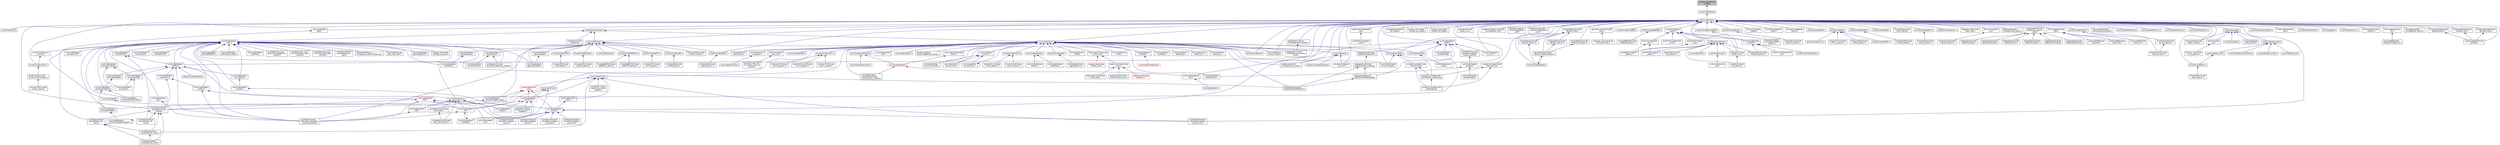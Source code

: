 digraph "core/lib/include/thread_config.h"
{
 // LATEX_PDF_SIZE
  edge [fontname="Helvetica",fontsize="10",labelfontname="Helvetica",labelfontsize="10"];
  node [fontname="Helvetica",fontsize="10",shape=record];
  Node1 [label="core/lib/include/thread\l_config.h",height=0.2,width=0.4,color="black", fillcolor="grey75", style="filled", fontcolor="black",tooltip="Thread configuration defines."];
  Node1 -> Node2 [dir="back",color="midnightblue",fontsize="10",style="solid",fontname="Helvetica"];
  Node2 [label="core/include/thread.h",height=0.2,width=0.4,color="black", fillcolor="white", style="filled",URL="$core_2include_2thread_8h.html",tooltip="Threading API."];
  Node2 -> Node3 [dir="back",color="midnightblue",fontsize="10",style="solid",fontname="Helvetica"];
  Node3 [label="core/include/mutex.h",height=0.2,width=0.4,color="black", fillcolor="white", style="filled",URL="$mutex_8h.html",tooltip="Mutex for thread synchronization."];
  Node3 -> Node4 [dir="back",color="midnightblue",fontsize="10",style="solid",fontname="Helvetica"];
  Node4 [label="core/include/cond.h",height=0.2,width=0.4,color="black", fillcolor="white", style="filled",URL="$cond_8h.html",tooltip="Condition variable for thread synchronization."];
  Node3 -> Node5 [dir="back",color="midnightblue",fontsize="10",style="solid",fontname="Helvetica"];
  Node5 [label="core/lib/include/rmutex.h",height=0.2,width=0.4,color="black", fillcolor="white", style="filled",URL="$rmutex_8h.html",tooltip="Recursive Mutex for thread synchronization."];
  Node5 -> Node6 [dir="back",color="midnightblue",fontsize="10",style="solid",fontname="Helvetica"];
  Node6 [label="sys/arduino/include\l/spiport.hpp",height=0.2,width=0.4,color="black", fillcolor="white", style="filled",URL="$spiport_8hpp.html",tooltip="Definition of the Arduino 'SPI' interface."];
  Node5 -> Node7 [dir="back",color="midnightblue",fontsize="10",style="solid",fontname="Helvetica"];
  Node7 [label="sys/include/net/gnrc\l/netif.h",height=0.2,width=0.4,color="black", fillcolor="white", style="filled",URL="$gnrc_2netif_8h.html",tooltip="Definition for GNRC's network interfaces."];
  Node7 -> Node8 [dir="back",color="midnightblue",fontsize="10",style="solid",fontname="Helvetica"];
  Node8 [label="cpu/esp_common/esp\l-now/esp_now_gnrc.h",height=0.2,width=0.4,color="black", fillcolor="white", style="filled",URL="$esp__now__gnrc_8h.html",tooltip="ESP-NOW adaption for Network interface API."];
  Node7 -> Node9 [dir="back",color="midnightblue",fontsize="10",style="solid",fontname="Helvetica"];
  Node9 [label="drivers/include/cc1xxx\l_common.h",height=0.2,width=0.4,color="black", fillcolor="white", style="filled",URL="$cc1xxx__common_8h.html",tooltip="CC110x/CC1200 adaption for Network interface API."];
  Node9 -> Node10 [dir="back",color="midnightblue",fontsize="10",style="solid",fontname="Helvetica"];
  Node10 [label="drivers/include/cc110x.h",height=0.2,width=0.4,color="black", fillcolor="white", style="filled",URL="$cc110x_8h.html",tooltip="Interface definition for the CC1100/CC1101 driver."];
  Node10 -> Node11 [dir="back",color="midnightblue",fontsize="10",style="solid",fontname="Helvetica"];
  Node11 [label="drivers/cc110x/include\l/cc110x_communication.h",height=0.2,width=0.4,color="black", fillcolor="white", style="filled",URL="$cc110x__communication_8h.html",tooltip="Functions to communicate with the CC1100/CC1101 transceiver."];
  Node11 -> Node12 [dir="back",color="midnightblue",fontsize="10",style="solid",fontname="Helvetica"];
  Node12 [label="drivers/cc110x/include\l/cc110x_internal.h",height=0.2,width=0.4,color="black", fillcolor="white", style="filled",URL="$cc110x__internal_8h.html",tooltip="Internal functions of the CC110x transceiver driver."];
  Node7 -> Node13 [dir="back",color="midnightblue",fontsize="10",style="solid",fontname="Helvetica"];
  Node13 [label="drivers/nrf24l01p_ng\l/include/gnrc_netif_nrf24l01p_ng.h",height=0.2,width=0.4,color="black", fillcolor="white", style="filled",URL="$gnrc__netif__nrf24l01p__ng_8h.html",tooltip="NRF24L01+ (NG) adaptation for Network interface API."];
  Node7 -> Node14 [dir="back",color="midnightblue",fontsize="10",style="solid",fontname="Helvetica"];
  Node14 [label="drivers/xbee/include\l/gnrc_netif_xbee.h",height=0.2,width=0.4,color="black", fillcolor="white", style="filled",URL="$gnrc__netif__xbee_8h.html",tooltip="XBee adaption for Network interface API."];
  Node7 -> Node15 [dir="back",color="midnightblue",fontsize="10",style="solid",fontname="Helvetica"];
  Node15 [label="pkg/opendsme/include\l/opendsme/DSMEPlatform.h",height=0.2,width=0.4,color="black", fillcolor="white", style="filled",URL="$DSMEPlatform_8h.html",tooltip="DSME Platform interface implementation."];
  Node7 -> Node16 [dir="back",color="midnightblue",fontsize="10",style="solid",fontname="Helvetica"];
  Node16 [label="pkg/opendsme/include\l/opendsme/opendsme.h",height=0.2,width=0.4,color="black", fillcolor="white", style="filled",URL="$opendsme_8h_source.html",tooltip=" "];
  Node16 -> Node17 [dir="back",color="midnightblue",fontsize="10",style="solid",fontname="Helvetica"];
  Node17 [label="pkg/opendsme/include\l/opendsme/dsme_settings.h",height=0.2,width=0.4,color="black", fillcolor="white", style="filled",URL="$dsme__settings_8h.html",tooltip=" "];
  Node17 -> Node18 [dir="back",color="midnightblue",fontsize="10",style="solid",fontname="Helvetica"];
  Node18 [label="pkg/opendsme/include\l/opendsme/DSMEMessage.h",height=0.2,width=0.4,color="black", fillcolor="white", style="filled",URL="$DSMEMessage_8h.html",tooltip="DSME Message interface implementation for GNRC."];
  Node18 -> Node15 [dir="back",color="midnightblue",fontsize="10",style="solid",fontname="Helvetica"];
  Node17 -> Node15 [dir="back",color="midnightblue",fontsize="10",style="solid",fontname="Helvetica"];
  Node7 -> Node19 [dir="back",color="midnightblue",fontsize="10",style="solid",fontname="Helvetica"];
  Node19 [label="sys/include/net/gnrc\l/gomach/gomach.h",height=0.2,width=0.4,color="black", fillcolor="white", style="filled",URL="$gomach_8h.html",tooltip="Implementation of GoMacH protocol."];
  Node7 -> Node20 [dir="back",color="midnightblue",fontsize="10",style="solid",fontname="Helvetica"];
  Node20 [label="sys/include/net/gnrc\l/gomach/timeout.h",height=0.2,width=0.4,color="black", fillcolor="white", style="filled",URL="$net_2gnrc_2gomach_2timeout_8h.html",tooltip="Timeout handling of GoMacH."];
  Node7 -> Node21 [dir="back",color="midnightblue",fontsize="10",style="solid",fontname="Helvetica"];
  Node21 [label="sys/include/net/gnrc\l/icmpv6/echo.h",height=0.2,width=0.4,color="black", fillcolor="white", style="filled",URL="$echo_8h.html",tooltip="ICMPv6 echo message definitions."];
  Node21 -> Node22 [dir="back",color="midnightblue",fontsize="10",style="solid",fontname="Helvetica"];
  Node22 [label="sys/include/net/gnrc\l/icmpv6.h",height=0.2,width=0.4,color="black", fillcolor="white", style="filled",URL="$gnrc_2icmpv6_8h.html",tooltip="Definitions for GNRC's ICMPv6 implementation."];
  Node22 -> Node23 [dir="back",color="midnightblue",fontsize="10",style="solid",fontname="Helvetica"];
  Node23 [label="sys/net/gnrc/routing\l/rpl/gnrc_rpl_internal\l/validation.h",height=0.2,width=0.4,color="black", fillcolor="white", style="filled",URL="$validation_8h.html",tooltip="RPL control message validation functions."];
  Node7 -> Node22 [dir="back",color="midnightblue",fontsize="10",style="solid",fontname="Helvetica"];
  Node7 -> Node24 [dir="back",color="midnightblue",fontsize="10",style="solid",fontname="Helvetica"];
  Node24 [label="sys/include/net/gnrc\l/ipv6/nib.h",height=0.2,width=0.4,color="black", fillcolor="white", style="filled",URL="$nib_8h.html",tooltip="NIB definitions."];
  Node24 -> Node25 [dir="back",color="midnightblue",fontsize="10",style="solid",fontname="Helvetica"];
  Node25 [label="sys/include/net/gnrc\l/ipv6.h",height=0.2,width=0.4,color="red", fillcolor="white", style="filled",URL="$gnrc_2ipv6_8h.html",tooltip="Definitions for GNRC's IPv6 implementation."];
  Node25 -> Node27 [dir="back",color="midnightblue",fontsize="10",style="solid",fontname="Helvetica"];
  Node27 [label="sys/include/net/gnrc\l/rpl.h",height=0.2,width=0.4,color="black", fillcolor="white", style="filled",URL="$rpl_8h.html",tooltip="RPL header."];
  Node27 -> Node28 [dir="back",color="midnightblue",fontsize="10",style="solid",fontname="Helvetica"];
  Node28 [label="sys/include/net/gnrc\l/rpl/dodag.h",height=0.2,width=0.4,color="black", fillcolor="white", style="filled",URL="$dodag_8h.html",tooltip="DODAG-related functions for RPL."];
  Node28 -> Node27 [dir="back",color="midnightblue",fontsize="10",style="solid",fontname="Helvetica"];
  Node27 -> Node29 [dir="back",color="midnightblue",fontsize="10",style="solid",fontname="Helvetica"];
  Node29 [label="sys/net/gnrc/routing\l/ipv6_auto_subnets/gnrc\l_ipv6_auto_subnets.c",height=0.2,width=0.4,color="black", fillcolor="white", style="filled",URL="$gnrc__ipv6__auto__subnets_8c.html",tooltip=" "];
  Node25 -> Node30 [dir="back",color="midnightblue",fontsize="10",style="solid",fontname="Helvetica"];
  Node30 [label="sys/include/net/gnrc\l/tcp/tcb.h",height=0.2,width=0.4,color="black", fillcolor="white", style="filled",URL="$tcb_8h.html",tooltip="GNRC TCP transmission control block (TCB)"];
  Node30 -> Node31 [dir="back",color="midnightblue",fontsize="10",style="solid",fontname="Helvetica"];
  Node31 [label="sys/include/net/gnrc\l/tcp.h",height=0.2,width=0.4,color="black", fillcolor="white", style="filled",URL="$gnrc_2tcp_8h.html",tooltip="GNRC TCP API."];
  Node30 -> Node32 [dir="back",color="midnightblue",fontsize="10",style="solid",fontname="Helvetica"];
  Node32 [label="sys/net/gnrc/transport\l_layer/tcp/include/gnrc\l_tcp_common.h",height=0.2,width=0.4,color="black", fillcolor="white", style="filled",URL="$gnrc__tcp__common_8h.html",tooltip="Internally used defines, macros and variable declarations."];
  Node30 -> Node33 [dir="back",color="midnightblue",fontsize="10",style="solid",fontname="Helvetica"];
  Node33 [label="sys/net/gnrc/transport\l_layer/tcp/include/gnrc\l_tcp_fsm.h",height=0.2,width=0.4,color="black", fillcolor="white", style="filled",URL="$gnrc__tcp__fsm_8h.html",tooltip="TCP finite state machine declarations."];
  Node30 -> Node34 [dir="back",color="midnightblue",fontsize="10",style="solid",fontname="Helvetica"];
  Node34 [label="sys/net/gnrc/transport\l_layer/tcp/include/gnrc\l_tcp_option.h",height=0.2,width=0.4,color="black", fillcolor="white", style="filled",URL="$gnrc__tcp__option_8h.html",tooltip="TCP option handling declarations."];
  Node30 -> Node35 [dir="back",color="midnightblue",fontsize="10",style="solid",fontname="Helvetica"];
  Node35 [label="sys/net/gnrc/transport\l_layer/tcp/include/gnrc\l_tcp_pkt.h",height=0.2,width=0.4,color="black", fillcolor="white", style="filled",URL="$gnrc__tcp__pkt_8h.html",tooltip="TCP packet handling declarations."];
  Node30 -> Node36 [dir="back",color="midnightblue",fontsize="10",style="solid",fontname="Helvetica"];
  Node36 [label="sys/net/gnrc/transport\l_layer/tcp/include/gnrc\l_tcp_rcvbuf.h",height=0.2,width=0.4,color="black", fillcolor="white", style="filled",URL="$gnrc__tcp__rcvbuf_8h.html",tooltip="Functions for allocating and freeing the receive buffer."];
  Node25 -> Node31 [dir="back",color="midnightblue",fontsize="10",style="solid",fontname="Helvetica"];
  Node25 -> Node37 [dir="back",color="midnightblue",fontsize="10",style="solid",fontname="Helvetica"];
  Node37 [label="sys/net/gnrc/network\l_layer/ipv6/nib/_nib\l-internal.h",height=0.2,width=0.4,color="black", fillcolor="white", style="filled",URL="$__nib-internal_8h_source.html",tooltip=" "];
  Node37 -> Node38 [dir="back",color="midnightblue",fontsize="10",style="solid",fontname="Helvetica"];
  Node38 [label="sys/net/gnrc/network\l_layer/ipv6/nib/_nib-6ln.h",height=0.2,width=0.4,color="black", fillcolor="white", style="filled",URL="$__nib-6ln_8h.html",tooltip="Definitions related to 6Lo node (6LN) functionality of the NIB."];
  Node38 -> Node39 [dir="back",color="midnightblue",fontsize="10",style="solid",fontname="Helvetica"];
  Node39 [label="sys/net/gnrc/network\l_layer/ipv6/nib/_nib-6lr.h",height=0.2,width=0.4,color="black", fillcolor="white", style="filled",URL="$__nib-6lr_8h.html",tooltip="Definitions related to 6Lo router (6LR) functionality of the NIB."];
  Node37 -> Node39 [dir="back",color="midnightblue",fontsize="10",style="solid",fontname="Helvetica"];
  Node37 -> Node40 [dir="back",color="midnightblue",fontsize="10",style="solid",fontname="Helvetica"];
  Node40 [label="sys/net/gnrc/network\l_layer/ipv6/nib/_nib\l-arsm.h",height=0.2,width=0.4,color="black", fillcolor="white", style="filled",URL="$__nib-arsm_8h_source.html",tooltip=" "];
  Node40 -> Node38 [dir="back",color="midnightblue",fontsize="10",style="solid",fontname="Helvetica"];
  Node40 -> Node39 [dir="back",color="midnightblue",fontsize="10",style="solid",fontname="Helvetica"];
  Node37 -> Node41 [dir="back",color="midnightblue",fontsize="10",style="solid",fontname="Helvetica"];
  Node41 [label="sys/net/gnrc/network\l_layer/ipv6/nib/_nib\l-router.h",height=0.2,width=0.4,color="black", fillcolor="white", style="filled",URL="$__nib-router_8h_source.html",tooltip=" "];
  Node25 -> Node29 [dir="back",color="midnightblue",fontsize="10",style="solid",fontname="Helvetica"];
  Node24 -> Node29 [dir="back",color="midnightblue",fontsize="10",style="solid",fontname="Helvetica"];
  Node7 -> Node42 [dir="back",color="midnightblue",fontsize="10",style="solid",fontname="Helvetica"];
  Node42 [label="sys/include/net/gnrc\l/lwmac/lwmac.h",height=0.2,width=0.4,color="black", fillcolor="white", style="filled",URL="$lwmac_8h.html",tooltip="Interface definition for the LWMAC protocol."];
  Node7 -> Node43 [dir="back",color="midnightblue",fontsize="10",style="solid",fontname="Helvetica"];
  Node43 [label="sys/include/net/gnrc\l/lwmac/timeout.h",height=0.2,width=0.4,color="black", fillcolor="white", style="filled",URL="$net_2gnrc_2lwmac_2timeout_8h.html",tooltip="Timeout handling of LWMAC."];
  Node7 -> Node44 [dir="back",color="midnightblue",fontsize="10",style="solid",fontname="Helvetica"];
  Node44 [label="sys/include/net/gnrc\l/mac/internal.h",height=0.2,width=0.4,color="black", fillcolor="white", style="filled",URL="$mac_2internal_8h.html",tooltip="Definitions of internal functions of GNRC_MAC module."];
  Node7 -> Node45 [dir="back",color="midnightblue",fontsize="10",style="solid",fontname="Helvetica"];
  Node45 [label="sys/include/net/gnrc\l/ndp.h",height=0.2,width=0.4,color="black", fillcolor="white", style="filled",URL="$gnrc_2ndp_8h.html",tooltip="GNRC-specific neighbor discovery definitions."];
  Node45 -> Node29 [dir="back",color="midnightblue",fontsize="10",style="solid",fontname="Helvetica"];
  Node7 -> Node46 [dir="back",color="midnightblue",fontsize="10",style="solid",fontname="Helvetica"];
  Node46 [label="sys/include/net/gnrc\l/netif/ethernet.h",height=0.2,width=0.4,color="black", fillcolor="white", style="filled",URL="$gnrc_2netif_2ethernet_8h.html",tooltip="Ethernet adaption for Network interface API."];
  Node7 -> Node47 [dir="back",color="midnightblue",fontsize="10",style="solid",fontname="Helvetica"];
  Node47 [label="sys/include/net/gnrc\l/netif/hdr.h",height=0.2,width=0.4,color="black", fillcolor="white", style="filled",URL="$net_2gnrc_2netif_2hdr_8h.html",tooltip="Generic network interface header."];
  Node47 -> Node48 [dir="back",color="midnightblue",fontsize="10",style="solid",fontname="Helvetica"];
  Node48 [label="pkg/lwip/include/lwipopts.h",height=0.2,width=0.4,color="black", fillcolor="white", style="filled",URL="$lwipopts_8h.html",tooltip="Option definitions."];
  Node47 -> Node21 [dir="back",color="midnightblue",fontsize="10",style="solid",fontname="Helvetica"];
  Node47 -> Node49 [dir="back",color="midnightblue",fontsize="10",style="solid",fontname="Helvetica"];
  Node49 [label="sys/include/net/gnrc\l/ipv6/nib/nc.h",height=0.2,width=0.4,color="black", fillcolor="white", style="filled",URL="$nc_8h.html",tooltip="Neighbor cache definitions."];
  Node49 -> Node24 [dir="back",color="midnightblue",fontsize="10",style="solid",fontname="Helvetica"];
  Node49 -> Node37 [dir="back",color="midnightblue",fontsize="10",style="solid",fontname="Helvetica"];
  Node47 -> Node50 [dir="back",color="midnightblue",fontsize="10",style="solid",fontname="Helvetica"];
  Node50 [label="sys/include/net/gnrc\l/sixlowpan/frag/rb.h",height=0.2,width=0.4,color="black", fillcolor="white", style="filled",URL="$rb_8h.html",tooltip="Reassembly buffer definitions."];
  Node50 -> Node51 [dir="back",color="midnightblue",fontsize="10",style="solid",fontname="Helvetica"];
  Node51 [label="sys/include/net/gnrc\l/sixlowpan/frag/vrb.h",height=0.2,width=0.4,color="black", fillcolor="white", style="filled",URL="$vrb_8h.html",tooltip="Virtual reassembly buffer definitions."];
  Node51 -> Node52 [dir="back",color="midnightblue",fontsize="10",style="solid",fontname="Helvetica"];
  Node52 [label="sys/include/net/gnrc\l/sixlowpan/frag/minfwd.h",height=0.2,width=0.4,color="black", fillcolor="white", style="filled",URL="$minfwd_8h.html",tooltip="Minimal fragment forwarding definitions."];
  Node51 -> Node53 [dir="back",color="midnightblue",fontsize="10",style="solid",fontname="Helvetica"];
  Node53 [label="sys/include/net/gnrc\l/sixlowpan/frag/sfr.h",height=0.2,width=0.4,color="black", fillcolor="white", style="filled",URL="$gnrc_2sixlowpan_2frag_2sfr_8h.html",tooltip="6LoWPAN selective fragment recovery definitions for GNRC"];
  Node53 -> Node54 [dir="back",color="midnightblue",fontsize="10",style="solid",fontname="Helvetica"];
  Node54 [label="sys/include/net/gnrc\l/sixlowpan/frag/sfr/congure.h",height=0.2,width=0.4,color="black", fillcolor="white", style="filled",URL="$net_2gnrc_2sixlowpan_2frag_2sfr_2congure_8h.html",tooltip="Congure definitions for 6LoWPAN selective fragment recovery."];
  Node54 -> Node54 [dir="back",color="midnightblue",fontsize="10",style="solid",fontname="Helvetica"];
  Node47 -> Node55 [dir="back",color="midnightblue",fontsize="10",style="solid",fontname="Helvetica"];
  Node55 [label="sys/include/net/gnrc\l/sixlowpan/frag.h",height=0.2,width=0.4,color="black", fillcolor="white", style="filled",URL="$gnrc_2sixlowpan_2frag_8h.html",tooltip="6LoWPAN Fragmentation definitions"];
  Node55 -> Node52 [dir="back",color="midnightblue",fontsize="10",style="solid",fontname="Helvetica"];
  Node55 -> Node56 [dir="back",color="midnightblue",fontsize="10",style="solid",fontname="Helvetica"];
  Node56 [label="sys/include/net/gnrc\l/sixlowpan.h",height=0.2,width=0.4,color="black", fillcolor="white", style="filled",URL="$gnrc_2sixlowpan_8h.html",tooltip="Definitions for 6LoWPAN."];
  Node47 -> Node57 [dir="back",color="midnightblue",fontsize="10",style="solid",fontname="Helvetica"];
  Node57 [label="sys/include/net/gnrc.h",height=0.2,width=0.4,color="black", fillcolor="white", style="filled",URL="$gnrc_8h.html",tooltip="Includes all essential GNRC network stack base modules."];
  Node57 -> Node58 [dir="back",color="midnightblue",fontsize="10",style="solid",fontname="Helvetica"];
  Node58 [label="sys/include/net/gnrc\l/rpl/p2p.h",height=0.2,width=0.4,color="black", fillcolor="white", style="filled",URL="$p2p_8h.html",tooltip="Definititions for P2P-RPL."];
  Node57 -> Node27 [dir="back",color="midnightblue",fontsize="10",style="solid",fontname="Helvetica"];
  Node57 -> Node59 [dir="back",color="midnightblue",fontsize="10",style="solid",fontname="Helvetica"];
  Node59 [label="sys/include/net/gnrc\l/udp.h",height=0.2,width=0.4,color="black", fillcolor="white", style="filled",URL="$gnrc_2udp_8h.html",tooltip="UDP GNRC definition."];
  Node59 -> Node29 [dir="back",color="midnightblue",fontsize="10",style="solid",fontname="Helvetica"];
  Node57 -> Node60 [dir="back",color="midnightblue",fontsize="10",style="solid",fontname="Helvetica"];
  Node60 [label="sys/net/gnrc/sock/include\l/gnrc_sock_internal.h",height=0.2,width=0.4,color="black", fillcolor="white", style="filled",URL="$gnrc__sock__internal_8h.html",tooltip="Internal GNRC-specific types and function definitions."];
  Node57 -> Node61 [dir="back",color="midnightblue",fontsize="10",style="solid",fontname="Helvetica"];
  Node61 [label="sys/net/gnrc/sock/include\l/sock_types.h",height=0.2,width=0.4,color="black", fillcolor="white", style="filled",URL="$sys_2net_2gnrc_2sock_2include_2sock__types_8h.html",tooltip="GNRC-specific types and function definitions."];
  Node61 -> Node60 [dir="back",color="midnightblue",fontsize="10",style="solid",fontname="Helvetica"];
  Node57 -> Node33 [dir="back",color="midnightblue",fontsize="10",style="solid",fontname="Helvetica"];
  Node57 -> Node35 [dir="back",color="midnightblue",fontsize="10",style="solid",fontname="Helvetica"];
  Node47 -> Node29 [dir="back",color="midnightblue",fontsize="10",style="solid",fontname="Helvetica"];
  Node7 -> Node62 [dir="back",color="midnightblue",fontsize="10",style="solid",fontname="Helvetica"];
  Node62 [label="sys/include/net/gnrc\l/netif/ieee802154.h",height=0.2,width=0.4,color="black", fillcolor="white", style="filled",URL="$sys_2include_2net_2gnrc_2netif_2ieee802154_8h.html",tooltip="IEEE 802.15.4 adaption for Network interface API."];
  Node7 -> Node63 [dir="back",color="midnightblue",fontsize="10",style="solid",fontname="Helvetica"];
  Node63 [label="sys/include/net/gnrc\l/netif/internal.h",height=0.2,width=0.4,color="black", fillcolor="white", style="filled",URL="$netif_2internal_8h_source.html",tooltip=" "];
  Node63 -> Node47 [dir="back",color="midnightblue",fontsize="10",style="solid",fontname="Helvetica"];
  Node63 -> Node41 [dir="back",color="midnightblue",fontsize="10",style="solid",fontname="Helvetica"];
  Node7 -> Node64 [dir="back",color="midnightblue",fontsize="10",style="solid",fontname="Helvetica"];
  Node64 [label="sys/include/net/gnrc\l/netif/lorawan_base.h",height=0.2,width=0.4,color="black", fillcolor="white", style="filled",URL="$lorawan__base_8h.html",tooltip="LoRaWAN base Network interface API header."];
  Node7 -> Node65 [dir="back",color="midnightblue",fontsize="10",style="solid",fontname="Helvetica"];
  Node65 [label="sys/include/net/gnrc\l/netif/pktq.h",height=0.2,width=0.4,color="black", fillcolor="white", style="filled",URL="$pktq_8h.html",tooltip="Send queue for Network interface API definitions"];
  Node7 -> Node66 [dir="back",color="midnightblue",fontsize="10",style="solid",fontname="Helvetica"];
  Node66 [label="sys/include/net/gnrc\l/netif/raw.h",height=0.2,width=0.4,color="black", fillcolor="white", style="filled",URL="$net_2gnrc_2netif_2raw_8h.html",tooltip="Raw (i.e."];
  Node7 -> Node52 [dir="back",color="midnightblue",fontsize="10",style="solid",fontname="Helvetica"];
  Node7 -> Node53 [dir="back",color="midnightblue",fontsize="10",style="solid",fontname="Helvetica"];
  Node7 -> Node51 [dir="back",color="midnightblue",fontsize="10",style="solid",fontname="Helvetica"];
  Node7 -> Node67 [dir="back",color="midnightblue",fontsize="10",style="solid",fontname="Helvetica"];
  Node67 [label="sys/include/net/gnrc\l/sixlowpan/internal.h",height=0.2,width=0.4,color="black", fillcolor="white", style="filled",URL="$sixlowpan_2internal_8h.html",tooltip="6LoWPAN internal functions"];
  Node67 -> Node55 [dir="back",color="midnightblue",fontsize="10",style="solid",fontname="Helvetica"];
  Node67 -> Node56 [dir="back",color="midnightblue",fontsize="10",style="solid",fontname="Helvetica"];
  Node7 -> Node57 [dir="back",color="midnightblue",fontsize="10",style="solid",fontname="Helvetica"];
  Node7 -> Node68 [dir="back",color="midnightblue",fontsize="10",style="solid",fontname="Helvetica"];
  Node68 [label="sys/net/gnrc/link_layer\l/gomach/include/gomach\l_internal.h",height=0.2,width=0.4,color="black", fillcolor="white", style="filled",URL="$gomach__internal_8h.html",tooltip="GoMacH's internal functions."];
  Node7 -> Node69 [dir="back",color="midnightblue",fontsize="10",style="solid",fontname="Helvetica"];
  Node69 [label="sys/net/gnrc/link_layer\l/lwmac/include/lwmac_internal.h",height=0.2,width=0.4,color="black", fillcolor="white", style="filled",URL="$lwmac__internal_8h.html",tooltip="Interface definition for internal functions of LWMAC protocol."];
  Node7 -> Node70 [dir="back",color="midnightblue",fontsize="10",style="solid",fontname="Helvetica"];
  Node70 [label="sys/net/gnrc/link_layer\l/lwmac/include/rx_state\l_machine.h",height=0.2,width=0.4,color="black", fillcolor="white", style="filled",URL="$rx__state__machine_8h.html",tooltip="Implementation of RX state machine."];
  Node7 -> Node71 [dir="back",color="midnightblue",fontsize="10",style="solid",fontname="Helvetica"];
  Node71 [label="sys/net/gnrc/link_layer\l/lwmac/include/tx_state\l_machine.h",height=0.2,width=0.4,color="black", fillcolor="white", style="filled",URL="$tx__state__machine_8h.html",tooltip="Implementation of TX state machine."];
  Node7 -> Node40 [dir="back",color="midnightblue",fontsize="10",style="solid",fontname="Helvetica"];
  Node7 -> Node72 [dir="back",color="midnightblue",fontsize="10",style="solid",fontname="Helvetica"];
  Node72 [label="sys/net/gnrc/network\l_layer/ipv6/nib/_nib\l-slaac.h",height=0.2,width=0.4,color="black", fillcolor="white", style="filled",URL="$__nib-slaac_8h.html",tooltip="Definions related to SLAAC functionality of the NIB."];
  Node7 -> Node29 [dir="back",color="midnightblue",fontsize="10",style="solid",fontname="Helvetica"];
  Node5 -> Node73 [dir="back",color="midnightblue",fontsize="10",style="solid",fontname="Helvetica"];
  Node73 [label="sys/include/xtimer.h",height=0.2,width=0.4,color="black", fillcolor="white", style="filled",URL="$xtimer_8h.html",tooltip="xtimer interface definitions"];
  Node73 -> Node74 [dir="back",color="midnightblue",fontsize="10",style="solid",fontname="Helvetica"];
  Node74 [label="drivers/include/at86rf215.h",height=0.2,width=0.4,color="black", fillcolor="white", style="filled",URL="$at86rf215_8h.html",tooltip="Interface definition for AT86RF215 based drivers."];
  Node74 -> Node75 [dir="back",color="midnightblue",fontsize="10",style="solid",fontname="Helvetica"];
  Node75 [label="drivers/at86rf215/include\l/at86rf215_internal.h",height=0.2,width=0.4,color="black", fillcolor="white", style="filled",URL="$at86rf215__internal_8h.html",tooltip="Low-Level functions for the AT86RF215 driver."];
  Node74 -> Node76 [dir="back",color="midnightblue",fontsize="10",style="solid",fontname="Helvetica"];
  Node76 [label="drivers/at86rf215/include\l/at86rf215_params.h",height=0.2,width=0.4,color="black", fillcolor="white", style="filled",URL="$at86rf215__params_8h.html",tooltip="Default configuration for the AT86RF215 driver."];
  Node73 -> Node77 [dir="back",color="midnightblue",fontsize="10",style="solid",fontname="Helvetica"];
  Node77 [label="drivers/include/dcf77.h",height=0.2,width=0.4,color="black", fillcolor="white", style="filled",URL="$dcf77_8h.html",tooltip="Interface definition for the dcf77 sensor driver."];
  Node77 -> Node78 [dir="back",color="midnightblue",fontsize="10",style="solid",fontname="Helvetica"];
  Node78 [label="drivers/dcf77/include\l/dcf77_params.h",height=0.2,width=0.4,color="black", fillcolor="white", style="filled",URL="$dcf77__params_8h.html",tooltip="Default configuration for DCF77 devices."];
  Node73 -> Node79 [dir="back",color="midnightblue",fontsize="10",style="solid",fontname="Helvetica"];
  Node79 [label="drivers/include/scd30.h",height=0.2,width=0.4,color="black", fillcolor="white", style="filled",URL="$scd30_8h.html",tooltip="Device driver interface for the SCD30 sensor."];
  Node79 -> Node80 [dir="back",color="midnightblue",fontsize="10",style="solid",fontname="Helvetica"];
  Node80 [label="drivers/scd30/include\l/scd30_params.h",height=0.2,width=0.4,color="black", fillcolor="white", style="filled",URL="$scd30__params_8h.html",tooltip="Device driver params interface for the SCD30 sensor."];
  Node73 -> Node81 [dir="back",color="midnightblue",fontsize="10",style="solid",fontname="Helvetica"];
  Node81 [label="drivers/include/sdp3x.h",height=0.2,width=0.4,color="black", fillcolor="white", style="filled",URL="$sdp3x_8h.html",tooltip="Device driver interface for the SDP3x sensor."];
  Node81 -> Node82 [dir="back",color="midnightblue",fontsize="10",style="solid",fontname="Helvetica"];
  Node82 [label="drivers/sdp3x/include\l/sdp3x_params.h",height=0.2,width=0.4,color="black", fillcolor="white", style="filled",URL="$sdp3x__params_8h.html",tooltip="Device driver params interface for the SDP3x sensor."];
  Node73 -> Node83 [dir="back",color="midnightblue",fontsize="10",style="solid",fontname="Helvetica"];
  Node83 [label="drivers/include/srf04.h",height=0.2,width=0.4,color="black", fillcolor="white", style="filled",URL="$srf04_8h.html",tooltip="Device driver for the srf04 ultra sonic range finder."];
  Node83 -> Node84 [dir="back",color="midnightblue",fontsize="10",style="solid",fontname="Helvetica"];
  Node84 [label="drivers/srf04/include\l/srf04_params.h",height=0.2,width=0.4,color="black", fillcolor="white", style="filled",URL="$srf04__params_8h.html",tooltip="Default configuration for srf04 devices."];
  Node73 -> Node85 [dir="back",color="midnightblue",fontsize="10",style="solid",fontname="Helvetica"];
  Node85 [label="drivers/include/ws281x.h",height=0.2,width=0.4,color="black", fillcolor="white", style="filled",URL="$ws281x_8h.html",tooltip="WS2812/SK6812 RGB LED Driver."];
  Node85 -> Node86 [dir="back",color="midnightblue",fontsize="10",style="solid",fontname="Helvetica"];
  Node86 [label="drivers/ws281x/include\l/ws281x_params.h",height=0.2,width=0.4,color="black", fillcolor="white", style="filled",URL="$ws281x__params_8h.html",tooltip="Default configuration for WS2812/SK6812 RGB LEDs."];
  Node73 -> Node87 [dir="back",color="midnightblue",fontsize="10",style="solid",fontname="Helvetica"];
  Node87 [label="drivers/my9221/include\l/my9221_internal.h",height=0.2,width=0.4,color="black", fillcolor="white", style="filled",URL="$my9221__internal_8h.html",tooltip="Internal config and parameters for the MY9221 LED controller."];
  Node73 -> Node20 [dir="back",color="midnightblue",fontsize="10",style="solid",fontname="Helvetica"];
  Node73 -> Node88 [dir="back",color="midnightblue",fontsize="10",style="solid",fontname="Helvetica"];
  Node88 [label="sys/include/net/gnrc\l/gomach/types.h",height=0.2,width=0.4,color="black", fillcolor="white", style="filled",URL="$sys_2include_2net_2gnrc_2gomach_2types_8h.html",tooltip="Internal used types of GoMacH."];
  Node88 -> Node20 [dir="back",color="midnightblue",fontsize="10",style="solid",fontname="Helvetica"];
  Node73 -> Node89 [dir="back",color="midnightblue",fontsize="10",style="solid",fontname="Helvetica"];
  Node89 [label="sys/include/net/gnrc\l/lwmac/types.h",height=0.2,width=0.4,color="black", fillcolor="white", style="filled",URL="$sys_2include_2net_2gnrc_2lwmac_2types_8h.html",tooltip="Definition of internal types used by LWMAC."];
  Node89 -> Node43 [dir="back",color="midnightblue",fontsize="10",style="solid",fontname="Helvetica"];
  Node89 -> Node69 [dir="back",color="midnightblue",fontsize="10",style="solid",fontname="Helvetica"];
  Node73 -> Node90 [dir="back",color="midnightblue",fontsize="10",style="solid",fontname="Helvetica"];
  Node90 [label="sys/include/net/gnrc\l/netif/pktq/type.h",height=0.2,width=0.4,color="black", fillcolor="white", style="filled",URL="$type_8h.html",tooltip="Send queue for Network interface API type definitions"];
  Node90 -> Node65 [dir="back",color="midnightblue",fontsize="10",style="solid",fontname="Helvetica"];
  Node73 -> Node91 [dir="back",color="midnightblue",fontsize="10",style="solid",fontname="Helvetica"];
  Node91 [label="sys/include/net/gnrc\l/sixlowpan/frag/sfr_types.h",height=0.2,width=0.4,color="black", fillcolor="white", style="filled",URL="$sfr__types_8h.html",tooltip="6LoWPAN selective fragment recovery type definitions for GNRC"];
  Node91 -> Node53 [dir="back",color="midnightblue",fontsize="10",style="solid",fontname="Helvetica"];
  Node73 -> Node92 [dir="back",color="midnightblue",fontsize="10",style="solid",fontname="Helvetica"];
  Node92 [label="sys/include/net/sntp.h",height=0.2,width=0.4,color="black", fillcolor="white", style="filled",URL="$sntp_8h.html",tooltip="SNTP definitions."];
  Node73 -> Node29 [dir="back",color="midnightblue",fontsize="10",style="solid",fontname="Helvetica"];
  Node5 -> Node93 [dir="back",color="midnightblue",fontsize="10",style="solid",fontname="Helvetica"];
  Node93 [label="sys/include/ztimer.h",height=0.2,width=0.4,color="black", fillcolor="white", style="filled",URL="$ztimer_8h.html",tooltip="ztimer API"];
  Node93 -> Node94 [dir="back",color="midnightblue",fontsize="10",style="solid",fontname="Helvetica"];
  Node94 [label="drivers/include/dose.h",height=0.2,width=0.4,color="black", fillcolor="white", style="filled",URL="$dose_8h.html",tooltip="Driver for the Differentially Operated Serial Ethernet module."];
  Node93 -> Node95 [dir="back",color="midnightblue",fontsize="10",style="solid",fontname="Helvetica"];
  Node95 [label="drivers/include/net\l/netdev/ieee802154_submac.h",height=0.2,width=0.4,color="black", fillcolor="white", style="filled",URL="$ieee802154__submac_8h_source.html",tooltip=" "];
  Node93 -> Node96 [dir="back",color="midnightblue",fontsize="10",style="solid",fontname="Helvetica"];
  Node96 [label="drivers/include/rn2xx3.h",height=0.2,width=0.4,color="black", fillcolor="white", style="filled",URL="$rn2xx3_8h.html",tooltip="High-level driver for the RN2483/RN2903 LoRa modules."];
  Node96 -> Node97 [dir="back",color="midnightblue",fontsize="10",style="solid",fontname="Helvetica"];
  Node97 [label="drivers/rn2xx3/include\l/rn2xx3_internal.h",height=0.2,width=0.4,color="black", fillcolor="white", style="filled",URL="$rn2xx3__internal_8h.html",tooltip="Internal driver definitions for the RN2483/RN2903 LoRa modules."];
  Node96 -> Node98 [dir="back",color="midnightblue",fontsize="10",style="solid",fontname="Helvetica"];
  Node98 [label="drivers/rn2xx3/include\l/rn2xx3_params.h",height=0.2,width=0.4,color="black", fillcolor="white", style="filled",URL="$rn2xx3__params_8h.html",tooltip="Default configuration for RN2483/RN2903 devices."];
  Node93 -> Node99 [dir="back",color="midnightblue",fontsize="10",style="solid",fontname="Helvetica"];
  Node99 [label="drivers/include/sgp30.h",height=0.2,width=0.4,color="black", fillcolor="white", style="filled",URL="$sgp30_8h.html",tooltip=" "];
  Node99 -> Node100 [dir="back",color="midnightblue",fontsize="10",style="solid",fontname="Helvetica"];
  Node100 [label="drivers/sgp30/include\l/sgp30_params.h",height=0.2,width=0.4,color="black", fillcolor="white", style="filled",URL="$sgp30__params_8h.html",tooltip="Default configuration."];
  Node93 -> Node101 [dir="back",color="midnightblue",fontsize="10",style="solid",fontname="Helvetica"];
  Node101 [label="drivers/include/sm\l_pwm_01c.h",height=0.2,width=0.4,color="black", fillcolor="white", style="filled",URL="$sm__pwm__01c_8h.html",tooltip="SM_PWM_01C Device Driver."];
  Node101 -> Node102 [dir="back",color="midnightblue",fontsize="10",style="solid",fontname="Helvetica"];
  Node102 [label="drivers/sm_pwm_01c\l/include/sm_pwm_01c\l_params.h",height=0.2,width=0.4,color="black", fillcolor="white", style="filled",URL="$sm__pwm__01c__params_8h.html",tooltip="Default configuration for SM_PWM_01C driver."];
  Node93 -> Node103 [dir="back",color="midnightblue",fontsize="10",style="solid",fontname="Helvetica"];
  Node103 [label="drivers/include/sx127x.h",height=0.2,width=0.4,color="black", fillcolor="white", style="filled",URL="$sx127x_8h.html",tooltip="Public interface for SX127X driver."];
  Node103 -> Node104 [dir="back",color="midnightblue",fontsize="10",style="solid",fontname="Helvetica"];
  Node104 [label="boards/nz32-sc151/include\l/sx127x_params.h",height=0.2,width=0.4,color="black", fillcolor="white", style="filled",URL="$boards_2nz32-sc151_2include_2sx127x__params_8h.html",tooltip="sx127x configuration for nz32-sc15 using modtronix inAir9 LoRa module"];
  Node103 -> Node105 [dir="back",color="midnightblue",fontsize="10",style="solid",fontname="Helvetica"];
  Node105 [label="drivers/sx127x/include\l/sx127x_internal.h",height=0.2,width=0.4,color="black", fillcolor="white", style="filled",URL="$sx127x__internal_8h.html",tooltip="Semtech SX127X internal functions."];
  Node103 -> Node106 [dir="back",color="midnightblue",fontsize="10",style="solid",fontname="Helvetica"];
  Node106 [label="drivers/sx127x/include\l/sx127x_params.h",height=0.2,width=0.4,color="black", fillcolor="white", style="filled",URL="$drivers_2sx127x_2include_2sx127x__params_8h.html",tooltip="Default configuration for SX127X driver."];
  Node93 -> Node107 [dir="back",color="midnightblue",fontsize="10",style="solid",fontname="Helvetica"];
  Node107 [label="drivers/include/w5500.h",height=0.2,width=0.4,color="black", fillcolor="white", style="filled",URL="$w5500_8h.html",tooltip="Interface definition for the W5500 device driver."];
  Node93 -> Node108 [dir="back",color="midnightblue",fontsize="10",style="solid",fontname="Helvetica"];
  Node108 [label="pkg/mynewt-core/include\l/os/os_time.h",height=0.2,width=0.4,color="black", fillcolor="white", style="filled",URL="$os__time_8h.html",tooltip="mynewt-core time abstraction"];
  Node108 -> Node109 [dir="back",color="midnightblue",fontsize="10",style="solid",fontname="Helvetica"];
  Node109 [label="pkg/mynewt-core/include\l/os/os.h",height=0.2,width=0.4,color="black", fillcolor="white", style="filled",URL="$os_8h.html",tooltip="Apache Mynewt Copyright 2015-2021 The Apache Software Foundation."];
  Node109 -> Node110 [dir="back",color="midnightblue",fontsize="10",style="solid",fontname="Helvetica"];
  Node110 [label="pkg/mynewt-core/include\l/os/mynewt.h",height=0.2,width=0.4,color="black", fillcolor="white", style="filled",URL="$mynewt_8h.html",tooltip="mynewt-core header"];
  Node109 -> Node111 [dir="back",color="midnightblue",fontsize="10",style="solid",fontname="Helvetica"];
  Node111 [label="pkg/nimble/npl/include\l/nimble/nimble_npl_os.h",height=0.2,width=0.4,color="black", fillcolor="white", style="filled",URL="$nimble__npl__os_8h.html",tooltip="Mynewt-Nimble Porting layer wrappers."];
  Node109 -> Node112 [dir="back",color="midnightblue",fontsize="10",style="solid",fontname="Helvetica"];
  Node112 [label="pkg/uwb-core/include\l/dpl/dpl_os.h",height=0.2,width=0.4,color="red", fillcolor="white", style="filled",URL="$dpl__os_8h.html",tooltip="uwb-core DPL (Decawave Porting Layer) os abstraction layer"];
  Node108 -> Node114 [dir="back",color="midnightblue",fontsize="10",style="solid",fontname="Helvetica"];
  Node114 [label="pkg/uwb-core/include\l/dpl/dpl_time.h",height=0.2,width=0.4,color="red", fillcolor="white", style="filled",URL="$dpl__time_8h.html",tooltip="uwb-core DPL (Decawave Porting Layer) time abstraction"];
  Node93 -> Node15 [dir="back",color="midnightblue",fontsize="10",style="solid",fontname="Helvetica"];
  Node93 -> Node115 [dir="back",color="midnightblue",fontsize="10",style="solid",fontname="Helvetica"];
  Node115 [label="pkg/semtech-loramac\l/include/semtech-loramac\l/timer.h",height=0.2,width=0.4,color="black", fillcolor="white", style="filled",URL="$pkg_2semtech-loramac_2include_2semtech-loramac_2timer_8h.html",tooltip="Semtech LoRaMAC timer compatibility definitions."];
  Node93 -> Node116 [dir="back",color="midnightblue",fontsize="10",style="solid",fontname="Helvetica"];
  Node116 [label="pkg/tinyusb/contrib\l/include/tusb_os_custom.h",height=0.2,width=0.4,color="black", fillcolor="white", style="filled",URL="$tusb__os__custom_8h.html",tooltip="TinyUSB OS Abstraction Layer for RIOT."];
  Node93 -> Node117 [dir="back",color="midnightblue",fontsize="10",style="solid",fontname="Helvetica"];
  Node117 [label="sys/include/can/isotp.h",height=0.2,width=0.4,color="black", fillcolor="white", style="filled",URL="$isotp_8h.html",tooltip="ISO TP high level interface."];
  Node117 -> Node118 [dir="back",color="midnightblue",fontsize="10",style="solid",fontname="Helvetica"];
  Node118 [label="sys/include/can/conn\l/isotp.h",height=0.2,width=0.4,color="black", fillcolor="white", style="filled",URL="$conn_2isotp_8h.html",tooltip="Definitions of generic CAN interface."];
  Node93 -> Node119 [dir="back",color="midnightblue",fontsize="10",style="solid",fontname="Helvetica"];
  Node119 [label="sys/include/congure\l/quic.h",height=0.2,width=0.4,color="black", fillcolor="white", style="filled",URL="$quic_8h.html",tooltip=" "];
  Node93 -> Node120 [dir="back",color="midnightblue",fontsize="10",style="solid",fontname="Helvetica"];
  Node120 [label="sys/include/congure.h",height=0.2,width=0.4,color="black", fillcolor="white", style="filled",URL="$congure_8h.html",tooltip=" "];
  Node93 -> Node121 [dir="back",color="midnightblue",fontsize="10",style="solid",fontname="Helvetica"];
  Node121 [label="sys/include/event/timeout.h",height=0.2,width=0.4,color="black", fillcolor="white", style="filled",URL="$event_2timeout_8h.html",tooltip="Provides functionality to trigger events after timeout."];
  Node121 -> Node122 [dir="back",color="midnightblue",fontsize="10",style="solid",fontname="Helvetica"];
  Node122 [label="sys/include/net/asymcute.h",height=0.2,width=0.4,color="black", fillcolor="white", style="filled",URL="$asymcute_8h.html",tooltip="Asymcute MQTT-SN interface definition."];
  Node121 -> Node123 [dir="back",color="midnightblue",fontsize="10",style="solid",fontname="Helvetica"];
  Node123 [label="sys/include/net/gcoap.h",height=0.2,width=0.4,color="red", fillcolor="white", style="filled",URL="$gcoap_8h.html",tooltip="gcoap definition"];
  Node123 -> Node124 [dir="back",color="midnightblue",fontsize="10",style="solid",fontname="Helvetica"];
  Node124 [label="sys/include/net/gcoap\l/dns.h",height=0.2,width=0.4,color="black", fillcolor="white", style="filled",URL="$gcoap_2dns_8h.html",tooltip="gcoap_dns definitions"];
  Node124 -> Node125 [dir="back",color="midnightblue",fontsize="10",style="solid",fontname="Helvetica"];
  Node125 [label="sys/include/net/dns.h",height=0.2,width=0.4,color="black", fillcolor="white", style="filled",URL="$dns_8h.html",tooltip="Generic DNS values."];
  Node123 -> Node127 [dir="back",color="midnightblue",fontsize="10",style="solid",fontname="Helvetica"];
  Node127 [label="sys/net/application\l_layer/gcoap/include\l/forward_proxy_internal.h",height=0.2,width=0.4,color="black", fillcolor="white", style="filled",URL="$forward__proxy__internal_8h.html",tooltip="Definitions for the GCoAP forward proxy internal communication."];
  Node93 -> Node128 [dir="back",color="midnightblue",fontsize="10",style="solid",fontname="Helvetica"];
  Node128 [label="sys/include/evtimer.h",height=0.2,width=0.4,color="black", fillcolor="white", style="filled",URL="$evtimer_8h.html",tooltip="evtimer API definitions"];
  Node128 -> Node129 [dir="back",color="midnightblue",fontsize="10",style="solid",fontname="Helvetica"];
  Node129 [label="sys/include/evtimer\l_mbox.h",height=0.2,width=0.4,color="black", fillcolor="white", style="filled",URL="$evtimer__mbox_8h.html",tooltip="Message box based evtimer event."];
  Node129 -> Node30 [dir="back",color="midnightblue",fontsize="10",style="solid",fontname="Helvetica"];
  Node128 -> Node130 [dir="back",color="midnightblue",fontsize="10",style="solid",fontname="Helvetica"];
  Node130 [label="sys/include/evtimer\l_msg.h",height=0.2,width=0.4,color="red", fillcolor="white", style="filled",URL="$evtimer__msg_8h.html",tooltip="IPC-based evtimer definitions."];
  Node130 -> Node133 [dir="back",color="midnightblue",fontsize="10",style="solid",fontname="Helvetica"];
  Node133 [label="sys/include/net/gnrc\l/rpl/structs.h",height=0.2,width=0.4,color="red", fillcolor="white", style="filled",URL="$structs_8h.html",tooltip="RPL data structs."];
  Node133 -> Node28 [dir="back",color="midnightblue",fontsize="10",style="solid",fontname="Helvetica"];
  Node133 -> Node58 [dir="back",color="midnightblue",fontsize="10",style="solid",fontname="Helvetica"];
  Node133 -> Node27 [dir="back",color="midnightblue",fontsize="10",style="solid",fontname="Helvetica"];
  Node133 -> Node23 [dir="back",color="midnightblue",fontsize="10",style="solid",fontname="Helvetica"];
  Node130 -> Node91 [dir="back",color="midnightblue",fontsize="10",style="solid",fontname="Helvetica"];
  Node130 -> Node30 [dir="back",color="midnightblue",fontsize="10",style="solid",fontname="Helvetica"];
  Node130 -> Node37 [dir="back",color="midnightblue",fontsize="10",style="solid",fontname="Helvetica"];
  Node128 -> Node133 [dir="back",color="midnightblue",fontsize="10",style="solid",fontname="Helvetica"];
  Node128 -> Node38 [dir="back",color="midnightblue",fontsize="10",style="solid",fontname="Helvetica"];
  Node128 -> Node139 [dir="back",color="midnightblue",fontsize="10",style="solid",fontname="Helvetica"];
  Node139 [label="sys/net/gnrc/routing\l/rpl/gnrc_rpl_internal\l/globals.h",height=0.2,width=0.4,color="black", fillcolor="white", style="filled",URL="$globals_8h.html",tooltip="Internal globals for RPL."];
  Node128 -> Node32 [dir="back",color="midnightblue",fontsize="10",style="solid",fontname="Helvetica"];
  Node93 -> Node140 [dir="back",color="midnightblue",fontsize="10",style="solid",fontname="Helvetica"];
  Node140 [label="sys/include/net/gnrc\l/netif/lorawan.h",height=0.2,width=0.4,color="black", fillcolor="white", style="filled",URL="$netif_2lorawan_8h.html",tooltip="LoRaWAN adaption for Network interface API."];
  Node93 -> Node141 [dir="back",color="midnightblue",fontsize="10",style="solid",fontname="Helvetica"];
  Node141 [label="sys/include/net/nanocoap\l/cache.h",height=0.2,width=0.4,color="black", fillcolor="white", style="filled",URL="$nanocoap_2cache_8h.html",tooltip="nanocoap-cache API"];
  Node141 -> Node123 [dir="back",color="midnightblue",fontsize="10",style="solid",fontname="Helvetica"];
  Node93 -> Node142 [dir="back",color="midnightblue",fontsize="10",style="solid",fontname="Helvetica"];
  Node142 [label="sys/include/net/skald.h",height=0.2,width=0.4,color="black", fillcolor="white", style="filled",URL="$skald_8h.html",tooltip="Skald's basic interface."];
  Node142 -> Node143 [dir="back",color="midnightblue",fontsize="10",style="solid",fontname="Helvetica"];
  Node143 [label="sys/include/net/skald\l/eddystone.h",height=0.2,width=0.4,color="black", fillcolor="white", style="filled",URL="$skald_2eddystone_8h.html",tooltip="Skald's basic interface."];
  Node142 -> Node144 [dir="back",color="midnightblue",fontsize="10",style="solid",fontname="Helvetica"];
  Node144 [label="sys/include/net/skald\l/ibeacon.h",height=0.2,width=0.4,color="black", fillcolor="white", style="filled",URL="$ibeacon_8h.html",tooltip="Skald's basic interface."];
  Node93 -> Node145 [dir="back",color="midnightblue",fontsize="10",style="solid",fontname="Helvetica"];
  Node145 [label="sys/include/sema.h",height=0.2,width=0.4,color="black", fillcolor="white", style="filled",URL="$sema_8h.html",tooltip="Semaphore definitions."];
  Node145 -> Node146 [dir="back",color="midnightblue",fontsize="10",style="solid",fontname="Helvetica"];
  Node146 [label="pkg/lwip/include/arch\l/sys_arch.h",height=0.2,width=0.4,color="black", fillcolor="white", style="filled",URL="$sys__arch_8h.html",tooltip="OS abstraction layer."];
  Node145 -> Node116 [dir="back",color="midnightblue",fontsize="10",style="solid",fontname="Helvetica"];
  Node145 -> Node147 [dir="back",color="midnightblue",fontsize="10",style="solid",fontname="Helvetica"];
  Node147 [label="sys/posix/include/semaphore.h",height=0.2,width=0.4,color="black", fillcolor="white", style="filled",URL="$semaphore_8h.html",tooltip="Semaphores."];
  Node93 -> Node148 [dir="back",color="midnightblue",fontsize="10",style="solid",fontname="Helvetica"];
  Node148 [label="sys/include/trickle.h",height=0.2,width=0.4,color="black", fillcolor="white", style="filled",URL="$trickle_8h.html",tooltip="Trickle timer interface definition."];
  Node148 -> Node28 [dir="back",color="midnightblue",fontsize="10",style="solid",fontname="Helvetica"];
  Node148 -> Node133 [dir="back",color="midnightblue",fontsize="10",style="solid",fontname="Helvetica"];
  Node148 -> Node27 [dir="back",color="midnightblue",fontsize="10",style="solid",fontname="Helvetica"];
  Node93 -> Node149 [dir="back",color="midnightblue",fontsize="10",style="solid",fontname="Helvetica"];
  Node149 [label="sys/include/ztimer\l/config.h",height=0.2,width=0.4,color="black", fillcolor="white", style="filled",URL="$sys_2include_2ztimer_2config_8h.html",tooltip="ztimer default configuration"];
  Node93 -> Node150 [dir="back",color="midnightblue",fontsize="10",style="solid",fontname="Helvetica"];
  Node150 [label="sys/include/ztimer\l/convert.h",height=0.2,width=0.4,color="black", fillcolor="white", style="filled",URL="$convert_8h.html",tooltip="ztimer frequency conversion base module"];
  Node150 -> Node151 [dir="back",color="midnightblue",fontsize="10",style="solid",fontname="Helvetica"];
  Node151 [label="sys/include/ztimer\l/convert_frac.h",height=0.2,width=0.4,color="black", fillcolor="white", style="filled",URL="$convert__frac_8h.html",tooltip="ztimer_convert_frac interface definitions"];
  Node151 -> Node151 [dir="back",color="midnightblue",fontsize="10",style="solid",fontname="Helvetica"];
  Node150 -> Node152 [dir="back",color="midnightblue",fontsize="10",style="solid",fontname="Helvetica"];
  Node152 [label="sys/include/ztimer\l/convert_muldiv64.h",height=0.2,width=0.4,color="black", fillcolor="white", style="filled",URL="$convert__muldiv64_8h.html",tooltip="ztimer frequency conversion module API"];
  Node150 -> Node153 [dir="back",color="midnightblue",fontsize="10",style="solid",fontname="Helvetica"];
  Node153 [label="sys/include/ztimer\l/convert_shift.h",height=0.2,width=0.4,color="black", fillcolor="white", style="filled",URL="$convert__shift_8h.html",tooltip="ztimer_convert_shift interface definitions"];
  Node93 -> Node151 [dir="back",color="midnightblue",fontsize="10",style="solid",fontname="Helvetica"];
  Node93 -> Node152 [dir="back",color="midnightblue",fontsize="10",style="solid",fontname="Helvetica"];
  Node93 -> Node153 [dir="back",color="midnightblue",fontsize="10",style="solid",fontname="Helvetica"];
  Node93 -> Node154 [dir="back",color="midnightblue",fontsize="10",style="solid",fontname="Helvetica"];
  Node154 [label="sys/include/ztimer\l/mock.h",height=0.2,width=0.4,color="black", fillcolor="white", style="filled",URL="$ztimer_2mock_8h.html",tooltip="ztimer mock clock backend API"];
  Node93 -> Node155 [dir="back",color="midnightblue",fontsize="10",style="solid",fontname="Helvetica"];
  Node155 [label="sys/include/ztimer\l/overhead.h",height=0.2,width=0.4,color="black", fillcolor="white", style="filled",URL="$overhead_8h.html",tooltip="ztimer_overhead API"];
  Node93 -> Node156 [dir="back",color="midnightblue",fontsize="10",style="solid",fontname="Helvetica"];
  Node156 [label="sys/include/ztimer\l/periodic.h",height=0.2,width=0.4,color="black", fillcolor="white", style="filled",URL="$ztimer_2periodic_8h.html",tooltip="Periodic ztimer API."];
  Node156 -> Node157 [dir="back",color="midnightblue",fontsize="10",style="solid",fontname="Helvetica"];
  Node157 [label="sys/include/event/periodic.h",height=0.2,width=0.4,color="red", fillcolor="white", style="filled",URL="$event_2periodic_8h.html",tooltip="Provides functionality to trigger periodic events."];
  Node93 -> Node159 [dir="back",color="midnightblue",fontsize="10",style="solid",fontname="Helvetica"];
  Node159 [label="sys/include/ztimer\l/periph_ptp.h",height=0.2,width=0.4,color="black", fillcolor="white", style="filled",URL="$periph__ptp_8h.html",tooltip="ztimer periph/ptp backend API"];
  Node93 -> Node160 [dir="back",color="midnightblue",fontsize="10",style="solid",fontname="Helvetica"];
  Node160 [label="sys/include/ztimer\l/periph_rtc.h",height=0.2,width=0.4,color="black", fillcolor="white", style="filled",URL="$periph__rtc_8h.html",tooltip="ztimer rtc/timer backend API"];
  Node93 -> Node161 [dir="back",color="midnightblue",fontsize="10",style="solid",fontname="Helvetica"];
  Node161 [label="sys/include/ztimer\l/periph_rtt.h",height=0.2,width=0.4,color="black", fillcolor="white", style="filled",URL="$periph__rtt_8h.html",tooltip="ztimer periph/rtt backend API"];
  Node93 -> Node162 [dir="back",color="midnightblue",fontsize="10",style="solid",fontname="Helvetica"];
  Node162 [label="sys/include/ztimer\l/periph_timer.h",height=0.2,width=0.4,color="black", fillcolor="white", style="filled",URL="$periph__timer_8h.html",tooltip="ztimer periph/timer backend API"];
  Node93 -> Node163 [dir="back",color="midnightblue",fontsize="10",style="solid",fontname="Helvetica"];
  Node163 [label="sys/include/ztimer\l/stopwatch.h",height=0.2,width=0.4,color="black", fillcolor="white", style="filled",URL="$stopwatch_8h_source.html",tooltip=" "];
  Node163 -> Node164 [dir="back",color="midnightblue",fontsize="10",style="solid",fontname="Helvetica"];
  Node164 [label="sys/include/benchmark.h",height=0.2,width=0.4,color="black", fillcolor="white", style="filled",URL="$benchmark_8h.html",tooltip="Interface for running simple benchmarks."];
  Node93 -> Node165 [dir="back",color="midnightblue",fontsize="10",style="solid",fontname="Helvetica"];
  Node165 [label="sys/include/ztimer\l/xtimer_compat.h",height=0.2,width=0.4,color="black", fillcolor="white", style="filled",URL="$ztimer_2xtimer__compat_8h.html",tooltip="ztimer xtimer wrapper interface"];
  Node93 -> Node166 [dir="back",color="midnightblue",fontsize="10",style="solid",fontname="Helvetica"];
  Node166 [label="sys/include/ztimer64\l/xtimer_compat.h",height=0.2,width=0.4,color="black", fillcolor="white", style="filled",URL="$ztimer64_2xtimer__compat_8h.html",tooltip="ztimer64 xtimer wrapper interface"];
  Node93 -> Node167 [dir="back",color="midnightblue",fontsize="10",style="solid",fontname="Helvetica"];
  Node167 [label="sys/include/ztimer64.h",height=0.2,width=0.4,color="black", fillcolor="white", style="filled",URL="$ztimer64_8h.html",tooltip="ztimer 64bit API"];
  Node167 -> Node168 [dir="back",color="midnightblue",fontsize="10",style="solid",fontname="Helvetica"];
  Node168 [label="sys/cpp11-compat/include\l/riot/chrono.hpp",height=0.2,width=0.4,color="black", fillcolor="white", style="filled",URL="$chrono_8hpp.html",tooltip="C++11 chrono drop in replacement that adds the function now based on ztimer/timex."];
  Node168 -> Node169 [dir="back",color="midnightblue",fontsize="10",style="solid",fontname="Helvetica"];
  Node169 [label="sys/cpp11-compat/include\l/riot/condition_variable.hpp",height=0.2,width=0.4,color="black", fillcolor="white", style="filled",URL="$condition__variable_8hpp.html",tooltip="C++11 condition variable drop in replacement."];
  Node169 -> Node170 [dir="back",color="midnightblue",fontsize="10",style="solid",fontname="Helvetica"];
  Node170 [label="sys/cpp11-compat/include\l/riot/thread.hpp",height=0.2,width=0.4,color="black", fillcolor="white", style="filled",URL="$thread_8hpp.html",tooltip="C++11 thread drop in replacement."];
  Node168 -> Node170 [dir="back",color="midnightblue",fontsize="10",style="solid",fontname="Helvetica"];
  Node167 -> Node169 [dir="back",color="midnightblue",fontsize="10",style="solid",fontname="Helvetica"];
  Node167 -> Node166 [dir="back",color="midnightblue",fontsize="10",style="solid",fontname="Helvetica"];
  Node93 -> Node127 [dir="back",color="midnightblue",fontsize="10",style="solid",fontname="Helvetica"];
  Node3 -> Node171 [dir="back",color="midnightblue",fontsize="10",style="solid",fontname="Helvetica"];
  Node171 [label="cpu/efm32/include/periph\l_cpu.h",height=0.2,width=0.4,color="black", fillcolor="white", style="filled",URL="$efm32_2include_2periph__cpu_8h.html",tooltip="CPU specific definitions for internal peripheral handling."];
  Node171 -> Node172 [dir="back",color="midnightblue",fontsize="10",style="solid",fontname="Helvetica"];
  Node172 [label="cpu/efm32/include/gpio\l_ll_arch.h",height=0.2,width=0.4,color="black", fillcolor="white", style="filled",URL="$efm32_2include_2gpio__ll__arch_8h.html",tooltip="CPU specific part of the Peripheral GPIO Low-Level API."];
  Node3 -> Node173 [dir="back",color="midnightblue",fontsize="10",style="solid",fontname="Helvetica"];
  Node173 [label="cpu/esp32/esp-eth/esp\l_eth_netdev.h",height=0.2,width=0.4,color="black", fillcolor="white", style="filled",URL="$esp__eth__netdev_8h.html",tooltip="Netdev interface for the ESP32 Ethernet MAC module."];
  Node3 -> Node174 [dir="back",color="midnightblue",fontsize="10",style="solid",fontname="Helvetica"];
  Node174 [label="cpu/esp_common/esp\l-now/esp_now_netdev.h",height=0.2,width=0.4,color="black", fillcolor="white", style="filled",URL="$esp__now__netdev_8h.html",tooltip="Netdev interface for the ESP-NOW WiFi P2P protocol."];
  Node3 -> Node175 [dir="back",color="midnightblue",fontsize="10",style="solid",fontname="Helvetica"];
  Node175 [label="cpu/esp_common/esp\l-wifi/esp_wifi_netdev.h",height=0.2,width=0.4,color="black", fillcolor="white", style="filled",URL="$esp__wifi__netdev_8h.html",tooltip="Network device driver for the ESP SoCs WiFi interface."];
  Node3 -> Node176 [dir="back",color="midnightblue",fontsize="10",style="solid",fontname="Helvetica"];
  Node176 [label="cpu/native/include\l/candev_linux.h",height=0.2,width=0.4,color="black", fillcolor="white", style="filled",URL="$candev__linux_8h.html",tooltip="Implementation of simulated CAN controller driver using SocketCAN on Linux."];
  Node176 -> Node177 [dir="back",color="midnightblue",fontsize="10",style="solid",fontname="Helvetica"];
  Node177 [label="cpu/native/include\l/can_params.h",height=0.2,width=0.4,color="black", fillcolor="white", style="filled",URL="$native_2include_2can__params_8h.html",tooltip="Default linux can config."];
  Node3 -> Node178 [dir="back",color="midnightblue",fontsize="10",style="solid",fontname="Helvetica"];
  Node178 [label="cpu/native/include\l/spidev_linux.h",height=0.2,width=0.4,color="black", fillcolor="white", style="filled",URL="$spidev__linux_8h.html",tooltip="Implementation of SPI access from Linux User Space."];
  Node3 -> Node179 [dir="back",color="midnightblue",fontsize="10",style="solid",fontname="Helvetica"];
  Node179 [label="cpu/sam0_common/include\l/sdhc.h",height=0.2,width=0.4,color="black", fillcolor="white", style="filled",URL="$sdhc_8h.html",tooltip="SD card interface functions for sam0 class devices."];
  Node179 -> Node180 [dir="back",color="midnightblue",fontsize="10",style="solid",fontname="Helvetica"];
  Node180 [label="cpu/sam0_common/include\l/mtd_sam0_sdhc.h",height=0.2,width=0.4,color="black", fillcolor="white", style="filled",URL="$mtd__sam0__sdhc_8h.html",tooltip="Interface definition for SAM SDHC driver."];
  Node3 -> Node181 [dir="back",color="midnightblue",fontsize="10",style="solid",fontname="Helvetica"];
  Node181 [label="boards/atxmega-a1-xplained\l/include/periph_conf.h",height=0.2,width=0.4,color="black", fillcolor="white", style="filled",URL="$boards_2atxmega-a1-xplained_2include_2periph__conf_8h.html",tooltip="Peripheral MCU configuration for the ATxmegaA1 Xplained board."];
  Node3 -> Node182 [dir="back",color="midnightblue",fontsize="10",style="solid",fontname="Helvetica"];
  Node182 [label="boards/atxmega-a1u\l-xpro/include/periph\l_conf.h",height=0.2,width=0.4,color="black", fillcolor="white", style="filled",URL="$boards_2atxmega-a1u-xpro_2include_2periph__conf_8h.html",tooltip="Peripheral MCU configuration for the ATxmegaA1U Xplained Pro board."];
  Node3 -> Node183 [dir="back",color="midnightblue",fontsize="10",style="solid",fontname="Helvetica"];
  Node183 [label="boards/atxmega-a3bu\l-xplained/include/periph\l_conf.h",height=0.2,width=0.4,color="black", fillcolor="white", style="filled",URL="$boards_2atxmega-a3bu-xplained_2include_2periph__conf_8h.html",tooltip="Peripheral MCU configuration for the ATxmegaA3BU Xplained board."];
  Node3 -> Node184 [dir="back",color="midnightblue",fontsize="10",style="solid",fontname="Helvetica"];
  Node184 [label="drivers/dfplayer/include\l/dfplayer_constants.h",height=0.2,width=0.4,color="black", fillcolor="white", style="filled",URL="$dfplayer__constants_8h.html",tooltip="Constants used in the DFPlayer Mini Driver."];
  Node184 -> Node185 [dir="back",color="midnightblue",fontsize="10",style="solid",fontname="Helvetica"];
  Node185 [label="drivers/dfplayer/include\l/dfplayer_implementation.h",height=0.2,width=0.4,color="black", fillcolor="white", style="filled",URL="$dfplayer__implementation_8h.html",tooltip="Header-only functions of the DFPlayer Mini Device driver."];
  Node185 -> Node186 [dir="back",color="midnightblue",fontsize="10",style="solid",fontname="Helvetica"];
  Node186 [label="drivers/include/dfplayer.h",height=0.2,width=0.4,color="black", fillcolor="white", style="filled",URL="$dfplayer_8h.html",tooltip="DFPlayer Mini Device Driver."];
  Node186 -> Node185 [dir="back",color="midnightblue",fontsize="10",style="solid",fontname="Helvetica"];
  Node3 -> Node187 [dir="back",color="midnightblue",fontsize="10",style="solid",fontname="Helvetica"];
  Node187 [label="drivers/dfplayer/include\l/dfplayer_types.h",height=0.2,width=0.4,color="black", fillcolor="white", style="filled",URL="$dfplayer__types_8h.html",tooltip="Types used in the DFPlayer Mini Device Driver."];
  Node187 -> Node185 [dir="back",color="midnightblue",fontsize="10",style="solid",fontname="Helvetica"];
  Node187 -> Node188 [dir="back",color="midnightblue",fontsize="10",style="solid",fontname="Helvetica"];
  Node188 [label="drivers/dfplayer/include\l/dfplayer_internal.h",height=0.2,width=0.4,color="black", fillcolor="white", style="filled",URL="$dfplayer__internal_8h.html",tooltip="Internal functions of DFPlayer Mini Device driver."];
  Node188 -> Node185 [dir="back",color="midnightblue",fontsize="10",style="solid",fontname="Helvetica"];
  Node187 -> Node189 [dir="back",color="midnightblue",fontsize="10",style="solid",fontname="Helvetica"];
  Node189 [label="drivers/dfplayer/include\l/dfplayer_params.h",height=0.2,width=0.4,color="black", fillcolor="white", style="filled",URL="$dfplayer__params_8h.html",tooltip="Default configuration for the DFPlayer Mini driver."];
  Node189 -> Node186 [dir="back",color="midnightblue",fontsize="10",style="solid",fontname="Helvetica"];
  Node187 -> Node186 [dir="back",color="midnightblue",fontsize="10",style="solid",fontname="Helvetica"];
  Node3 -> Node190 [dir="back",color="midnightblue",fontsize="10",style="solid",fontname="Helvetica"];
  Node190 [label="drivers/include/ata8520e.h",height=0.2,width=0.4,color="black", fillcolor="white", style="filled",URL="$ata8520e_8h.html",tooltip="Device driver for Microchip ATA8520E transceiver (Sigfox)"];
  Node190 -> Node191 [dir="back",color="midnightblue",fontsize="10",style="solid",fontname="Helvetica"];
  Node191 [label="drivers/ata8520e/include\l/ata8520e_params.h",height=0.2,width=0.4,color="black", fillcolor="white", style="filled",URL="$ata8520e__params_8h.html",tooltip="Default initialization parameters for the ATA8520E device."];
  Node3 -> Node192 [dir="back",color="midnightblue",fontsize="10",style="solid",fontname="Helvetica"];
  Node192 [label="drivers/include/can\l/candev.h",height=0.2,width=0.4,color="black", fillcolor="white", style="filled",URL="$candev_8h.html",tooltip="Definitions for low-level CAN driver interface."];
  Node192 -> Node193 [dir="back",color="midnightblue",fontsize="10",style="solid",fontname="Helvetica"];
  Node193 [label="cpu/esp32/include/can\l_esp.h",height=0.2,width=0.4,color="black", fillcolor="white", style="filled",URL="$can__esp_8h.html",tooltip=" "];
  Node193 -> Node194 [dir="back",color="midnightblue",fontsize="10",style="solid",fontname="Helvetica"];
  Node194 [label="cpu/esp32/include/can\l_params.h",height=0.2,width=0.4,color="black", fillcolor="white", style="filled",URL="$esp32_2include_2can__params_8h.html",tooltip="ESP32 CAN controller driver (esp_can) default parameters."];
  Node192 -> Node176 [dir="back",color="midnightblue",fontsize="10",style="solid",fontname="Helvetica"];
  Node192 -> Node195 [dir="back",color="midnightblue",fontsize="10",style="solid",fontname="Helvetica"];
  Node195 [label="cpu/stm32/include/candev\l_stm32.h",height=0.2,width=0.4,color="black", fillcolor="white", style="filled",URL="$candev__stm32_8h.html",tooltip="bxCAN specific definitions"];
  Node192 -> Node196 [dir="back",color="midnightblue",fontsize="10",style="solid",fontname="Helvetica"];
  Node196 [label="drivers/include/candev\l_mcp2515.h",height=0.2,width=0.4,color="black", fillcolor="white", style="filled",URL="$candev__mcp2515_8h.html",tooltip="Definition of the implementation of the CAN controller driver."];
  Node196 -> Node197 [dir="back",color="midnightblue",fontsize="10",style="solid",fontname="Helvetica"];
  Node197 [label="drivers/mcp2515/include\l/mcp2515_params.h",height=0.2,width=0.4,color="black", fillcolor="white", style="filled",URL="$mcp2515__params_8h.html",tooltip="Parameters for the CAN driver implementation."];
  Node196 -> Node198 [dir="back",color="midnightblue",fontsize="10",style="solid",fontname="Helvetica"];
  Node198 [label="drivers/mcp2515/mcp2515.h",height=0.2,width=0.4,color="black", fillcolor="white", style="filled",URL="$mcp2515_8h.html",tooltip="Driver for the Microchip MCP2515 can controller."];
  Node196 -> Node199 [dir="back",color="midnightblue",fontsize="10",style="solid",fontname="Helvetica"];
  Node199 [label="drivers/mcp2515/mcp2515\l_spi.h",height=0.2,width=0.4,color="black", fillcolor="white", style="filled",URL="$mcp2515__spi_8h.html",tooltip="Driver for the Microchip MCP2515 can controller."];
  Node192 -> Node200 [dir="back",color="midnightblue",fontsize="10",style="solid",fontname="Helvetica"];
  Node200 [label="drivers/include/periph\l/can.h",height=0.2,width=0.4,color="black", fillcolor="white", style="filled",URL="$drivers_2include_2periph_2can_8h.html",tooltip="Low-level CAN peripheral driver interface definitions."];
  Node200 -> Node194 [dir="back",color="midnightblue",fontsize="10",style="solid",fontname="Helvetica"];
  Node200 -> Node201 [dir="back",color="midnightblue",fontsize="10",style="solid",fontname="Helvetica"];
  Node201 [label="cpu/stm32/include/can\l_params.h",height=0.2,width=0.4,color="black", fillcolor="white", style="filled",URL="$stm32_2include_2can__params_8h.html",tooltip="STM32 CAN controller driver (bxCAN) default parameters."];
  Node192 -> Node202 [dir="back",color="midnightblue",fontsize="10",style="solid",fontname="Helvetica"];
  Node202 [label="sys/include/can/device.h",height=0.2,width=0.4,color="black", fillcolor="white", style="filled",URL="$sys_2include_2can_2device_8h.html",tooltip="Definitions of CAN device interface."];
  Node202 -> Node194 [dir="back",color="midnightblue",fontsize="10",style="solid",fontname="Helvetica"];
  Node202 -> Node177 [dir="back",color="midnightblue",fontsize="10",style="solid",fontname="Helvetica"];
  Node202 -> Node176 [dir="back",color="midnightblue",fontsize="10",style="solid",fontname="Helvetica"];
  Node202 -> Node203 [dir="back",color="midnightblue",fontsize="10",style="solid",fontname="Helvetica"];
  Node203 [label="cpu/samd5x/include\l/can_params.h",height=0.2,width=0.4,color="black", fillcolor="white", style="filled",URL="$samd5x_2include_2can__params_8h.html",tooltip="CPU specific definitions for CAN controllers."];
  Node202 -> Node201 [dir="back",color="midnightblue",fontsize="10",style="solid",fontname="Helvetica"];
  Node202 -> Node197 [dir="back",color="midnightblue",fontsize="10",style="solid",fontname="Helvetica"];
  Node202 -> Node204 [dir="back",color="midnightblue",fontsize="10",style="solid",fontname="Helvetica"];
  Node204 [label="sys/include/can/dll.h",height=0.2,width=0.4,color="black", fillcolor="white", style="filled",URL="$dll_8h.html",tooltip="Definitions of low-level CAN DLL interface."];
  Node202 -> Node205 [dir="back",color="midnightblue",fontsize="10",style="solid",fontname="Helvetica"];
  Node205 [label="sys/include/can/raw.h",height=0.2,width=0.4,color="black", fillcolor="white", style="filled",URL="$can_2raw_8h.html",tooltip="Definitions high-level RAW CAN interface."];
  Node205 -> Node206 [dir="back",color="midnightblue",fontsize="10",style="solid",fontname="Helvetica"];
  Node206 [label="sys/include/can/conn\l/raw.h",height=0.2,width=0.4,color="black", fillcolor="white", style="filled",URL="$can_2conn_2raw_8h.html",tooltip="Definitions of generic CAN interface."];
  Node3 -> Node196 [dir="back",color="midnightblue",fontsize="10",style="solid",fontname="Helvetica"];
  Node3 -> Node10 [dir="back",color="midnightblue",fontsize="10",style="solid",fontname="Helvetica"];
  Node3 -> Node94 [dir="back",color="midnightblue",fontsize="10",style="solid",fontname="Helvetica"];
  Node3 -> Node207 [dir="back",color="midnightblue",fontsize="10",style="solid",fontname="Helvetica"];
  Node207 [label="drivers/include/enc28j60.h",height=0.2,width=0.4,color="black", fillcolor="white", style="filled",URL="$enc28j60_8h.html",tooltip="Interface definition for the ENC28J60 driver ."];
  Node3 -> Node208 [dir="back",color="midnightblue",fontsize="10",style="solid",fontname="Helvetica"];
  Node208 [label="drivers/include/encx24j600.h",height=0.2,width=0.4,color="black", fillcolor="white", style="filled",URL="$encx24j600_8h.html",tooltip="Interface definition for the ENCX24J600 driver."];
  Node208 -> Node209 [dir="back",color="midnightblue",fontsize="10",style="solid",fontname="Helvetica"];
  Node209 [label="drivers/encx24j600\l/include/encx24j600\l_params.h",height=0.2,width=0.4,color="black", fillcolor="white", style="filled",URL="$encx24j600__params_8h.html",tooltip="Default configuration for the ENCX24J600 Ethernet driver."];
  Node3 -> Node210 [dir="back",color="midnightblue",fontsize="10",style="solid",fontname="Helvetica"];
  Node210 [label="drivers/include/ethos.h",height=0.2,width=0.4,color="black", fillcolor="white", style="filled",URL="$ethos_8h.html",tooltip="Interface definition for the ethernet-over-serial module."];
  Node210 -> Node211 [dir="back",color="midnightblue",fontsize="10",style="solid",fontname="Helvetica"];
  Node211 [label="drivers/ethos/include\l/ethos_params.h",height=0.2,width=0.4,color="black", fillcolor="white", style="filled",URL="$ethos__params_8h.html",tooltip="Default configuration for the ethos device driver."];
  Node3 -> Node212 [dir="back",color="midnightblue",fontsize="10",style="solid",fontname="Helvetica"];
  Node212 [label="drivers/include/kw41zrf.h",height=0.2,width=0.4,color="black", fillcolor="white", style="filled",URL="$kw41zrf_8h.html",tooltip="Interface definition for the kw41zrf driver."];
  Node212 -> Node213 [dir="back",color="midnightblue",fontsize="10",style="solid",fontname="Helvetica"];
  Node213 [label="drivers/kw41zrf/include\l/kw41zrf_getset.h",height=0.2,width=0.4,color="black", fillcolor="white", style="filled",URL="$kw41zrf__getset_8h.html",tooltip="get/set interfaces for kw41zrf driver"];
  Node213 -> Node214 [dir="back",color="midnightblue",fontsize="10",style="solid",fontname="Helvetica"];
  Node214 [label="drivers/kw41zrf/include\l/kw41zrf_intern.h",height=0.2,width=0.4,color="black", fillcolor="white", style="filled",URL="$kw41zrf__intern_8h.html",tooltip="Internal function interfaces for kw41zrf driver."];
  Node212 -> Node214 [dir="back",color="midnightblue",fontsize="10",style="solid",fontname="Helvetica"];
  Node3 -> Node215 [dir="back",color="midnightblue",fontsize="10",style="solid",fontname="Helvetica"];
  Node215 [label="drivers/include/l3gxxxx.h",height=0.2,width=0.4,color="black", fillcolor="white", style="filled",URL="$l3gxxxx_8h.html",tooltip="Device Driver for ST L3Gxxxx 3-axis gyroscope sensor family."];
  Node215 -> Node216 [dir="back",color="midnightblue",fontsize="10",style="solid",fontname="Helvetica"];
  Node216 [label="drivers/l3gxxxx/include\l/l3gxxxx_params.h",height=0.2,width=0.4,color="black", fillcolor="white", style="filled",URL="$l3gxxxx__params_8h.html",tooltip="Default configuration for ST L3Gxxxx 3-axis gyroscope sensor family."];
  Node3 -> Node217 [dir="back",color="midnightblue",fontsize="10",style="solid",fontname="Helvetica"];
  Node217 [label="drivers/include/lcd.h",height=0.2,width=0.4,color="black", fillcolor="white", style="filled",URL="$lcd_8h.html",tooltip=" "];
  Node217 -> Node218 [dir="back",color="midnightblue",fontsize="10",style="solid",fontname="Helvetica"];
  Node218 [label="drivers/ili9341/include\l/ili9341_params.h",height=0.2,width=0.4,color="black", fillcolor="white", style="filled",URL="$ili9341__params_8h.html",tooltip="Default configuration for ili9341."];
  Node217 -> Node219 [dir="back",color="midnightblue",fontsize="10",style="solid",fontname="Helvetica"];
  Node219 [label="drivers/include/ili9341.h",height=0.2,width=0.4,color="black", fillcolor="white", style="filled",URL="$ili9341_8h.html",tooltip=" "];
  Node217 -> Node220 [dir="back",color="midnightblue",fontsize="10",style="solid",fontname="Helvetica"];
  Node220 [label="drivers/include/st77xx.h",height=0.2,width=0.4,color="black", fillcolor="white", style="filled",URL="$st77xx_8h.html",tooltip=" "];
  Node217 -> Node221 [dir="back",color="midnightblue",fontsize="10",style="solid",fontname="Helvetica"];
  Node221 [label="drivers/st77xx/include\l/st77xx_params.h",height=0.2,width=0.4,color="black", fillcolor="white", style="filled",URL="$st77xx__params_8h.html",tooltip="Default configuration for ST77xx LCD controllers."];
  Node3 -> Node222 [dir="back",color="midnightblue",fontsize="10",style="solid",fontname="Helvetica"];
  Node222 [label="drivers/include/ltc4150.h",height=0.2,width=0.4,color="black", fillcolor="white", style="filled",URL="$ltc4150_8h.html",tooltip="LTC4150 coulomb counter."];
  Node222 -> Node223 [dir="back",color="midnightblue",fontsize="10",style="solid",fontname="Helvetica"];
  Node223 [label="drivers/ltc4150/include\l/ltc4150_params.h",height=0.2,width=0.4,color="black", fillcolor="white", style="filled",URL="$ltc4150__params_8h.html",tooltip="Default configuration for LTC4150 coulomb counters."];
  Node3 -> Node224 [dir="back",color="midnightblue",fontsize="10",style="solid",fontname="Helvetica"];
  Node224 [label="drivers/include/mtd\l_mapper.h",height=0.2,width=0.4,color="black", fillcolor="white", style="filled",URL="$mtd__mapper_8h_source.html",tooltip=" "];
  Node3 -> Node225 [dir="back",color="midnightblue",fontsize="10",style="solid",fontname="Helvetica"];
  Node225 [label="drivers/include/periph\l/freqm.h",height=0.2,width=0.4,color="black", fillcolor="white", style="filled",URL="$freqm_8h.html",tooltip="FREQM peripheral driver interface definitions."];
  Node3 -> Node226 [dir="back",color="midnightblue",fontsize="10",style="solid",fontname="Helvetica"];
  Node226 [label="drivers/include/periph\l/pio/i2c.h",height=0.2,width=0.4,color="black", fillcolor="white", style="filled",URL="$pio_2i2c_8h.html",tooltip="PIO I2C program interface."];
  Node3 -> Node227 [dir="back",color="midnightblue",fontsize="10",style="solid",fontname="Helvetica"];
  Node227 [label="drivers/include/pn532.h",height=0.2,width=0.4,color="black", fillcolor="white", style="filled",URL="$pn532_8h.html",tooltip="PN532 driver."];
  Node3 -> Node81 [dir="back",color="midnightblue",fontsize="10",style="solid",fontname="Helvetica"];
  Node3 -> Node228 [dir="back",color="midnightblue",fontsize="10",style="solid",fontname="Helvetica"];
  Node228 [label="drivers/include/sds011.h",height=0.2,width=0.4,color="black", fillcolor="white", style="filled",URL="$sds011_8h.html",tooltip="Interface for controlling SDS011 Laser Dust Sensor."];
  Node228 -> Node229 [dir="back",color="midnightblue",fontsize="10",style="solid",fontname="Helvetica"];
  Node229 [label="drivers/sds011/include\l/sds011_params.h",height=0.2,width=0.4,color="black", fillcolor="white", style="filled",URL="$sds011__params_8h.html",tooltip="SDS011 sensor specific configuration."];
  Node3 -> Node230 [dir="back",color="midnightblue",fontsize="10",style="solid",fontname="Helvetica"];
  Node230 [label="drivers/include/soft\l_spi.h",height=0.2,width=0.4,color="black", fillcolor="white", style="filled",URL="$soft__spi_8h.html",tooltip="Software SPI port descriptor definition."];
  Node230 -> Node231 [dir="back",color="midnightblue",fontsize="10",style="solid",fontname="Helvetica"];
  Node231 [label="drivers/soft_spi/include\l/soft_spi_params.h",height=0.2,width=0.4,color="black", fillcolor="white", style="filled",URL="$soft__spi__params_8h.html",tooltip="Software SPI configuration."];
  Node3 -> Node232 [dir="back",color="midnightblue",fontsize="10",style="solid",fontname="Helvetica"];
  Node232 [label="drivers/include/xbee.h",height=0.2,width=0.4,color="black", fillcolor="white", style="filled",URL="$xbee_8h.html",tooltip="High-level driver for the XBee S1 802.15.4 modem."];
  Node3 -> Node233 [dir="back",color="midnightblue",fontsize="10",style="solid",fontname="Helvetica"];
  Node233 [label="drivers/sht1x/include\l/sht1x_defines.h",height=0.2,width=0.4,color="black", fillcolor="white", style="filled",URL="$sht1x__defines_8h.html",tooltip="Internal defines required by the SHT10/SHT11/SHT15 driver."];
  Node3 -> Node234 [dir="back",color="midnightblue",fontsize="10",style="solid",fontname="Helvetica"];
  Node234 [label="drivers/slipdev/include\l/slipdev_internal.h",height=0.2,width=0.4,color="black", fillcolor="white", style="filled",URL="$slipdev__internal_8h.html",tooltip=" "];
  Node3 -> Node235 [dir="back",color="midnightblue",fontsize="10",style="solid",fontname="Helvetica"];
  Node235 [label="pkg/lwip/include/arch/cc.h",height=0.2,width=0.4,color="black", fillcolor="white", style="filled",URL="$cc_8h.html",tooltip="Compiler/platform abstraction."];
  Node3 -> Node146 [dir="back",color="midnightblue",fontsize="10",style="solid",fontname="Helvetica"];
  Node3 -> Node236 [dir="back",color="midnightblue",fontsize="10",style="solid",fontname="Helvetica"];
  Node236 [label="pkg/paho-mqtt/include\l/paho_mqtt.h",height=0.2,width=0.4,color="black", fillcolor="white", style="filled",URL="$paho__mqtt_8h.html",tooltip="Network MQTT interface definitions."];
  Node3 -> Node237 [dir="back",color="midnightblue",fontsize="10",style="solid",fontname="Helvetica"];
  Node237 [label="pkg/semtech-loramac\l/include/semtech_loramac.h",height=0.2,width=0.4,color="black", fillcolor="white", style="filled",URL="$semtech__loramac_8h.html",tooltip="Public API and definitions of the Semtech LoRaMAC."];
  Node237 -> Node115 [dir="back",color="midnightblue",fontsize="10",style="solid",fontname="Helvetica"];
  Node3 -> Node116 [dir="back",color="midnightblue",fontsize="10",style="solid",fontname="Helvetica"];
  Node3 -> Node238 [dir="back",color="midnightblue",fontsize="10",style="solid",fontname="Helvetica"];
  Node238 [label="pkg/tinyusb/netdev\l/include/tinyusb_netdev.h",height=0.2,width=0.4,color="black", fillcolor="white", style="filled",URL="$tinyusb__netdev_8h.html",tooltip="TinyUSB netdev driver for CDC ECM, CDC NCM and RNDIS protocol."];
  Node3 -> Node239 [dir="back",color="midnightblue",fontsize="10",style="solid",fontname="Helvetica"];
  Node239 [label="pkg/wakaama/include\l/objects/ipso_sensor\l_base.h",height=0.2,width=0.4,color="black", fillcolor="white", style="filled",URL="$ipso__sensor__base_8h.html",tooltip=" "];
  Node239 -> Node240 [dir="back",color="midnightblue",fontsize="10",style="solid",fontname="Helvetica"];
  Node240 [label="pkg/wakaama/include\l/objects/barometer.h",height=0.2,width=0.4,color="black", fillcolor="white", style="filled",URL="$barometer_8h.html",tooltip=" "];
  Node239 -> Node241 [dir="back",color="midnightblue",fontsize="10",style="solid",fontname="Helvetica"];
  Node241 [label="pkg/wakaama/include\l/objects/current.h",height=0.2,width=0.4,color="black", fillcolor="white", style="filled",URL="$current_8h.html",tooltip=" "];
  Node239 -> Node242 [dir="back",color="midnightblue",fontsize="10",style="solid",fontname="Helvetica"];
  Node242 [label="pkg/wakaama/include\l/objects/humidity.h",height=0.2,width=0.4,color="black", fillcolor="white", style="filled",URL="$humidity_8h.html",tooltip=" "];
  Node239 -> Node243 [dir="back",color="midnightblue",fontsize="10",style="solid",fontname="Helvetica"];
  Node243 [label="pkg/wakaama/include\l/objects/illuminance.h",height=0.2,width=0.4,color="black", fillcolor="white", style="filled",URL="$illuminance_8h.html",tooltip=" "];
  Node239 -> Node244 [dir="back",color="midnightblue",fontsize="10",style="solid",fontname="Helvetica"];
  Node244 [label="pkg/wakaama/include\l/objects/temperature.h",height=0.2,width=0.4,color="black", fillcolor="white", style="filled",URL="$temperature_8h.html",tooltip=" "];
  Node239 -> Node245 [dir="back",color="midnightblue",fontsize="10",style="solid",fontname="Helvetica"];
  Node245 [label="pkg/wakaama/include\l/objects/voltage.h",height=0.2,width=0.4,color="black", fillcolor="white", style="filled",URL="$voltage_8h.html",tooltip=" "];
  Node3 -> Node246 [dir="back",color="midnightblue",fontsize="10",style="solid",fontname="Helvetica"];
  Node246 [label="sys/cpp11-compat/include\l/riot/mutex.hpp",height=0.2,width=0.4,color="black", fillcolor="white", style="filled",URL="$mutex_8hpp.html",tooltip="C++11 mutex drop in replacement."];
  Node246 -> Node169 [dir="back",color="midnightblue",fontsize="10",style="solid",fontname="Helvetica"];
  Node246 -> Node170 [dir="back",color="midnightblue",fontsize="10",style="solid",fontname="Helvetica"];
  Node3 -> Node118 [dir="back",color="midnightblue",fontsize="10",style="solid",fontname="Helvetica"];
  Node3 -> Node247 [dir="back",color="midnightblue",fontsize="10",style="solid",fontname="Helvetica"];
  Node247 [label="sys/include/fido2/ctap\l/ctap.h",height=0.2,width=0.4,color="black", fillcolor="white", style="filled",URL="$ctap_2ctap_8h.html",tooltip="Internal FIDO2 CTAP defines, structures and function declarations."];
  Node247 -> Node248 [dir="back",color="midnightblue",fontsize="10",style="solid",fontname="Helvetica"];
  Node248 [label="sys/include/fido2/ctap\l/ctap_cbor.h",height=0.2,width=0.4,color="black", fillcolor="white", style="filled",URL="$ctap__cbor_8h.html",tooltip="CTAP CBOR helper function declarations."];
  Node247 -> Node249 [dir="back",color="midnightblue",fontsize="10",style="solid",fontname="Helvetica"];
  Node249 [label="sys/include/fido2/ctap\l/ctap_mem.h",height=0.2,width=0.4,color="black", fillcolor="white", style="filled",URL="$ctap__mem_8h.html",tooltip="Definitions for CTAP flash memory helper functions."];
  Node247 -> Node250 [dir="back",color="midnightblue",fontsize="10",style="solid",fontname="Helvetica"];
  Node250 [label="sys/include/fido2/ctap\l/ctap_utils.h",height=0.2,width=0.4,color="black", fillcolor="white", style="filled",URL="$ctap__utils_8h.html",tooltip="Definition for CTAP utility functions."];
  Node3 -> Node251 [dir="back",color="midnightblue",fontsize="10",style="solid",fontname="Helvetica"];
  Node251 [label="sys/include/fido2/ctap\l/transport/ctap_transport.h",height=0.2,width=0.4,color="black", fillcolor="white", style="filled",URL="$ctap__transport_8h.html",tooltip="CTAP transport layer defines and function declarations."];
  Node3 -> Node252 [dir="back",color="midnightblue",fontsize="10",style="solid",fontname="Helvetica"];
  Node252 [label="sys/include/fs/littlefs2_fs.h",height=0.2,width=0.4,color="black", fillcolor="white", style="filled",URL="$littlefs2__fs_8h.html",tooltip="littlefs v2 integration with vfs"];
  Node3 -> Node253 [dir="back",color="midnightblue",fontsize="10",style="solid",fontname="Helvetica"];
  Node253 [label="sys/include/fs/littlefs_fs.h",height=0.2,width=0.4,color="black", fillcolor="white", style="filled",URL="$littlefs__fs_8h.html",tooltip="littlefs integration with vfs"];
  Node3 -> Node254 [dir="back",color="midnightblue",fontsize="10",style="solid",fontname="Helvetica"];
  Node254 [label="sys/include/fs/lwext4_fs.h",height=0.2,width=0.4,color="black", fillcolor="white", style="filled",URL="$lwext4__fs_8h.html",tooltip="lwext4 integration with vfs"];
  Node3 -> Node255 [dir="back",color="midnightblue",fontsize="10",style="solid",fontname="Helvetica"];
  Node255 [label="sys/include/fs/spiffs_fs.h",height=0.2,width=0.4,color="black", fillcolor="white", style="filled",URL="$spiffs__fs_8h.html",tooltip="SPIFFS integration with vfs."];
  Node3 -> Node256 [dir="back",color="midnightblue",fontsize="10",style="solid",fontname="Helvetica"];
  Node256 [label="sys/include/isrpipe.h",height=0.2,width=0.4,color="black", fillcolor="white", style="filled",URL="$isrpipe_8h.html",tooltip="isrpipe Interface"];
  Node256 -> Node257 [dir="back",color="midnightblue",fontsize="10",style="solid",fontname="Helvetica"];
  Node257 [label="drivers/include/at.h",height=0.2,width=0.4,color="black", fillcolor="white", style="filled",URL="$at_8h.html",tooltip="AT (Hayes) library interface."];
  Node256 -> Node258 [dir="back",color="midnightblue",fontsize="10",style="solid",fontname="Helvetica"];
  Node258 [label="drivers/include/ir\l_nec.h",height=0.2,width=0.4,color="black", fillcolor="white", style="filled",URL="$ir__nec_8h.html",tooltip=" "];
  Node258 -> Node259 [dir="back",color="midnightblue",fontsize="10",style="solid",fontname="Helvetica"];
  Node259 [label="drivers/ir_nec/include\l/ir_nec_params.h",height=0.2,width=0.4,color="black", fillcolor="white", style="filled",URL="$ir__nec__params_8h.html",tooltip="Default configuration."];
  Node256 -> Node234 [dir="back",color="midnightblue",fontsize="10",style="solid",fontname="Helvetica"];
  Node256 -> Node260 [dir="back",color="midnightblue",fontsize="10",style="solid",fontname="Helvetica"];
  Node260 [label="sys/include/isrpipe\l/read_timeout.h",height=0.2,width=0.4,color="black", fillcolor="white", style="filled",URL="$read__timeout_8h.html",tooltip="isrpipe read timeout Interface"];
  Node256 -> Node261 [dir="back",color="midnightblue",fontsize="10",style="solid",fontname="Helvetica"];
  Node261 [label="sys/include/stdio_base.h",height=0.2,width=0.4,color="black", fillcolor="white", style="filled",URL="$stdio__base_8h.html",tooltip=" "];
  Node261 -> Node262 [dir="back",color="midnightblue",fontsize="10",style="solid",fontname="Helvetica"];
  Node262 [label="sys/include/stdio_nimble.h",height=0.2,width=0.4,color="black", fillcolor="white", style="filled",URL="$stdio__nimble_8h.html",tooltip=" "];
  Node261 -> Node263 [dir="back",color="midnightblue",fontsize="10",style="solid",fontname="Helvetica"];
  Node263 [label="sys/include/stdio_rtt.h",height=0.2,width=0.4,color="black", fillcolor="white", style="filled",URL="$stdio__rtt_8h.html",tooltip=" "];
  Node261 -> Node264 [dir="back",color="midnightblue",fontsize="10",style="solid",fontname="Helvetica"];
  Node264 [label="sys/include/stdio_semihosting.h",height=0.2,width=0.4,color="black", fillcolor="white", style="filled",URL="$stdio__semihosting_8h.html",tooltip=" "];
  Node261 -> Node265 [dir="back",color="midnightblue",fontsize="10",style="solid",fontname="Helvetica"];
  Node265 [label="sys/include/stdio_uart.h",height=0.2,width=0.4,color="black", fillcolor="white", style="filled",URL="$stdio__uart_8h.html",tooltip=" "];
  Node265 -> Node210 [dir="back",color="midnightblue",fontsize="10",style="solid",fontname="Helvetica"];
  Node3 -> Node266 [dir="back",color="midnightblue",fontsize="10",style="solid",fontname="Helvetica"];
  Node266 [label="sys/include/net/fib\l/table.h",height=0.2,width=0.4,color="black", fillcolor="white", style="filled",URL="$table_8h.html",tooltip="Types and functions for operating fib tables."];
  Node266 -> Node267 [dir="back",color="midnightblue",fontsize="10",style="solid",fontname="Helvetica"];
  Node267 [label="sys/include/net/fib.h",height=0.2,width=0.4,color="black", fillcolor="white", style="filled",URL="$fib_8h.html",tooltip="Types and functions for FIB."];
  Node267 -> Node27 [dir="back",color="midnightblue",fontsize="10",style="solid",fontname="Helvetica"];
  Node3 -> Node124 [dir="back",color="midnightblue",fontsize="10",style="solid",fontname="Helvetica"];
  Node3 -> Node268 [dir="back",color="midnightblue",fontsize="10",style="solid",fontname="Helvetica"];
  Node268 [label="sys/include/net/gnrc\l/pktbuf.h",height=0.2,width=0.4,color="black", fillcolor="white", style="filled",URL="$pktbuf_8h.html",tooltip="Interface definition for the global network buffer."];
  Node268 -> Node18 [dir="back",color="midnightblue",fontsize="10",style="solid",fontname="Helvetica"];
  Node268 -> Node16 [dir="back",color="midnightblue",fontsize="10",style="solid",fontname="Helvetica"];
  Node268 -> Node117 [dir="back",color="midnightblue",fontsize="10",style="solid",fontname="Helvetica"];
  Node268 -> Node269 [dir="back",color="midnightblue",fontsize="10",style="solid",fontname="Helvetica"];
  Node269 [label="sys/include/net/gnrc\l/ipv6/ext/frag.h",height=0.2,width=0.4,color="black", fillcolor="white", style="filled",URL="$gnrc_2ipv6_2ext_2frag_8h.html",tooltip="GNRC fragmentation extension definitions."];
  Node268 -> Node47 [dir="back",color="midnightblue",fontsize="10",style="solid",fontname="Helvetica"];
  Node268 -> Node270 [dir="back",color="midnightblue",fontsize="10",style="solid",fontname="Helvetica"];
  Node270 [label="sys/include/net/gnrc\l/tx_sync.h",height=0.2,width=0.4,color="black", fillcolor="white", style="filled",URL="$tx__sync_8h.html",tooltip="Definitions for TX sync."];
  Node268 -> Node57 [dir="back",color="midnightblue",fontsize="10",style="solid",fontname="Helvetica"];
  Node268 -> Node271 [dir="back",color="midnightblue",fontsize="10",style="solid",fontname="Helvetica"];
  Node271 [label="sys/net/gnrc/link_layer\l/lorawan/include/gnrc\l_lorawan_internal.h",height=0.2,width=0.4,color="black", fillcolor="white", style="filled",URL="$gnrc__lorawan__internal_8h.html",tooltip="GNRC LoRaWAN internal header."];
  Node271 -> Node272 [dir="back",color="midnightblue",fontsize="10",style="solid",fontname="Helvetica"];
  Node272 [label="sys/include/net/gnrc\l/lorawan.h",height=0.2,width=0.4,color="black", fillcolor="white", style="filled",URL="$lorawan_8h.html",tooltip="GNRC LoRaWAN API definition."];
  Node272 -> Node273 [dir="back",color="midnightblue",fontsize="10",style="solid",fontname="Helvetica"];
  Node273 [label="sys/include/net/gnrc\l/lorawan/region.h",height=0.2,width=0.4,color="black", fillcolor="white", style="filled",URL="$region_8h.html",tooltip="GNRC LoRaWAN region specific functions."];
  Node272 -> Node140 [dir="back",color="midnightblue",fontsize="10",style="solid",fontname="Helvetica"];
  Node3 -> Node30 [dir="back",color="midnightblue",fontsize="10",style="solid",fontname="Helvetica"];
  Node3 -> Node270 [dir="back",color="midnightblue",fontsize="10",style="solid",fontname="Helvetica"];
  Node3 -> Node274 [dir="back",color="midnightblue",fontsize="10",style="solid",fontname="Helvetica"];
  Node274 [label="sys/include/net/nanocoap/fs.h",height=0.2,width=0.4,color="black", fillcolor="white", style="filled",URL="$fs_8h.html",tooltip="nanoCoAP virtual file system"];
  Node3 -> Node275 [dir="back",color="midnightblue",fontsize="10",style="solid",fontname="Helvetica"];
  Node275 [label="sys/include/net/netdev\l_test.h",height=0.2,width=0.4,color="black", fillcolor="white", style="filled",URL="$netdev__test_8h.html",tooltip="netdev dummy test driver definitions"];
  Node3 -> Node276 [dir="back",color="midnightblue",fontsize="10",style="solid",fontname="Helvetica"];
  Node276 [label="sys/include/net/netstats.h",height=0.2,width=0.4,color="black", fillcolor="white", style="filled",URL="$include_2net_2netstats_8h.html",tooltip="Definition of net statistics."];
  Node3 -> Node277 [dir="back",color="midnightblue",fontsize="10",style="solid",fontname="Helvetica"];
  Node277 [label="sys/include/pipe.h",height=0.2,width=0.4,color="black", fillcolor="white", style="filled",URL="$pipe_8h.html",tooltip=" "];
  Node3 -> Node145 [dir="back",color="midnightblue",fontsize="10",style="solid",fontname="Helvetica"];
  Node3 -> Node278 [dir="back",color="midnightblue",fontsize="10",style="solid",fontname="Helvetica"];
  Node278 [label="sys/include/sema_inv.h",height=0.2,width=0.4,color="black", fillcolor="white", style="filled",URL="$sema__inv_8h.html",tooltip="Inverse Semaphore definitions."];
  Node3 -> Node279 [dir="back",color="midnightblue",fontsize="10",style="solid",fontname="Helvetica"];
  Node279 [label="sys/include/usb/usbus\l/cdc/ecm.h",height=0.2,width=0.4,color="black", fillcolor="white", style="filled",URL="$ecm_8h.html",tooltip="Interface and definitions for USB CDC ECM type interfaces."];
  Node3 -> Node280 [dir="back",color="midnightblue",fontsize="10",style="solid",fontname="Helvetica"];
  Node280 [label="sys/include/usb/usbus\l/hid.h",height=0.2,width=0.4,color="black", fillcolor="white", style="filled",URL="$usbus_2hid_8h.html",tooltip="Interface and definitions for USB HID type interfaces in USBUS."];
  Node280 -> Node281 [dir="back",color="midnightblue",fontsize="10",style="solid",fontname="Helvetica"];
  Node281 [label="sys/include/fido2/ctap\l/transport/hid/ctap_hid.h",height=0.2,width=0.4,color="black", fillcolor="white", style="filled",URL="$ctap__hid_8h.html",tooltip="Definition for CTAPHID helper functions."];
  Node3 -> Node73 [dir="back",color="midnightblue",fontsize="10",style="solid",fontname="Helvetica"];
  Node3 -> Node165 [dir="back",color="midnightblue",fontsize="10",style="solid",fontname="Helvetica"];
  Node3 -> Node93 [dir="back",color="midnightblue",fontsize="10",style="solid",fontname="Helvetica"];
  Node3 -> Node166 [dir="back",color="midnightblue",fontsize="10",style="solid",fontname="Helvetica"];
  Node3 -> Node167 [dir="back",color="midnightblue",fontsize="10",style="solid",fontname="Helvetica"];
  Node3 -> Node37 [dir="back",color="midnightblue",fontsize="10",style="solid",fontname="Helvetica"];
  Node3 -> Node282 [dir="back",color="midnightblue",fontsize="10",style="solid",fontname="Helvetica"];
  Node282 [label="sys/net/gnrc/pktbuf\l/include/pktbuf_internal.h",height=0.2,width=0.4,color="black", fillcolor="white", style="filled",URL="$pktbuf__internal_8h.html",tooltip="Internal stuff for gnrc_pktbuf."];
  Node3 -> Node32 [dir="back",color="midnightblue",fontsize="10",style="solid",fontname="Helvetica"];
  Node3 -> Node283 [dir="back",color="midnightblue",fontsize="10",style="solid",fontname="Helvetica"];
  Node283 [label="sys/posix/pthread/include\l/pthread.h",height=0.2,width=0.4,color="black", fillcolor="white", style="filled",URL="$pthread_8h.html",tooltip="POSIX conforming multi-threading features."];
  Node3 -> Node284 [dir="back",color="midnightblue",fontsize="10",style="solid",fontname="Helvetica"];
  Node284 [label="sys/posix/pthread/include\l/pthread_barrier.h",height=0.2,width=0.4,color="black", fillcolor="white", style="filled",URL="$pthread__barrier_8h.html",tooltip="Synchronization barriers."];
  Node284 -> Node283 [dir="back",color="midnightblue",fontsize="10",style="solid",fontname="Helvetica"];
  Node3 -> Node285 [dir="back",color="midnightblue",fontsize="10",style="solid",fontname="Helvetica"];
  Node285 [label="sys/posix/pthread/include\l/pthread_cond.h",height=0.2,width=0.4,color="black", fillcolor="white", style="filled",URL="$pthread__cond_8h.html",tooltip="RIOT POSIX condition variable API."];
  Node285 -> Node283 [dir="back",color="midnightblue",fontsize="10",style="solid",fontname="Helvetica"];
  Node3 -> Node286 [dir="back",color="midnightblue",fontsize="10",style="solid",fontname="Helvetica"];
  Node286 [label="sys/posix/pthread/include\l/pthread_mutex.h",height=0.2,width=0.4,color="black", fillcolor="white", style="filled",URL="$pthread__mutex_8h.html",tooltip="Mutual exclusion."];
  Node286 -> Node283 [dir="back",color="midnightblue",fontsize="10",style="solid",fontname="Helvetica"];
}
